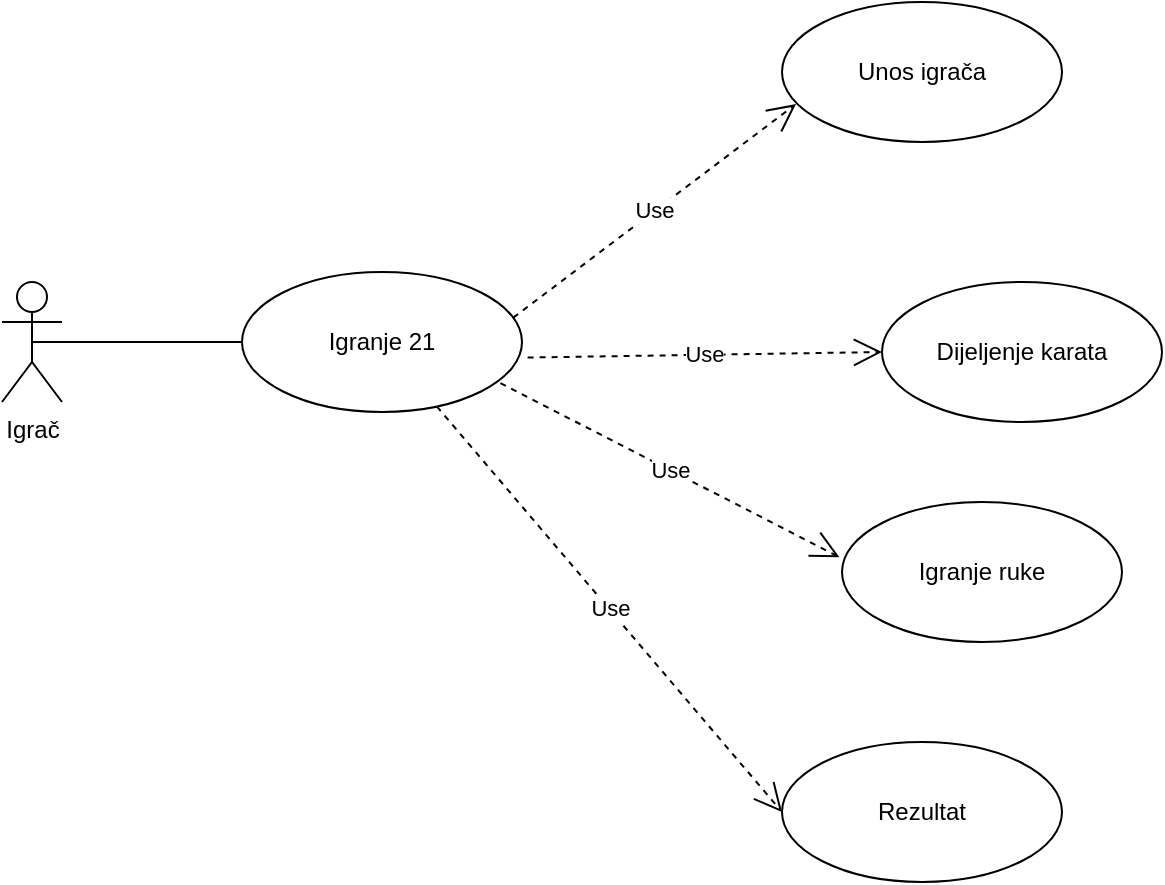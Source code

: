 <mxfile version="14.2.9" type="github" pages="14">
  <diagram id="gBrkXUR-gjfU9QfjnMFt" name="Dijagram korištenja 21">
    <mxGraphModel dx="1422" dy="794" grid="1" gridSize="10" guides="1" tooltips="1" connect="1" arrows="1" fold="1" page="1" pageScale="1" pageWidth="850" pageHeight="1100" math="0" shadow="0">
      <root>
        <mxCell id="0" />
        <mxCell id="1" parent="0" />
        <mxCell id="gREDDe1fToYT0QMhYSi--2" value="Igranje 21" style="ellipse;whiteSpace=wrap;html=1;" parent="1" vertex="1">
          <mxGeometry x="200" y="245" width="140" height="70" as="geometry" />
        </mxCell>
        <mxCell id="gREDDe1fToYT0QMhYSi--3" value="Igrač" style="shape=umlActor;verticalLabelPosition=bottom;verticalAlign=top;html=1;" parent="1" vertex="1">
          <mxGeometry x="80" y="250" width="30" height="60" as="geometry" />
        </mxCell>
        <mxCell id="gREDDe1fToYT0QMhYSi--4" value="Unos igrača" style="ellipse;whiteSpace=wrap;html=1;" parent="1" vertex="1">
          <mxGeometry x="470" y="110" width="140" height="70" as="geometry" />
        </mxCell>
        <mxCell id="gREDDe1fToYT0QMhYSi--11" value="Dijeljenje karata" style="ellipse;whiteSpace=wrap;html=1;" parent="1" vertex="1">
          <mxGeometry x="520" y="250" width="140" height="70" as="geometry" />
        </mxCell>
        <mxCell id="gREDDe1fToYT0QMhYSi--25" value="Igranje ruke" style="ellipse;whiteSpace=wrap;html=1;" parent="1" vertex="1">
          <mxGeometry x="500" y="360" width="140" height="70" as="geometry" />
        </mxCell>
        <mxCell id="gREDDe1fToYT0QMhYSi--26" value="Rezultat" style="ellipse;whiteSpace=wrap;html=1;" parent="1" vertex="1">
          <mxGeometry x="470" y="480" width="140" height="70" as="geometry" />
        </mxCell>
        <mxCell id="gREDDe1fToYT0QMhYSi--31" value="Use" style="endArrow=open;endSize=12;dashed=1;html=1;exitX=0.969;exitY=0.326;exitDx=0;exitDy=0;exitPerimeter=0;entryX=0.05;entryY=0.729;entryDx=0;entryDy=0;entryPerimeter=0;" parent="1" source="gREDDe1fToYT0QMhYSi--2" target="gREDDe1fToYT0QMhYSi--4" edge="1">
          <mxGeometry width="160" relative="1" as="geometry">
            <mxPoint x="350" y="280" as="sourcePoint" />
            <mxPoint x="510" y="171" as="targetPoint" />
          </mxGeometry>
        </mxCell>
        <mxCell id="gREDDe1fToYT0QMhYSi--33" value="Use" style="endArrow=open;endSize=12;dashed=1;html=1;exitX=1.02;exitY=0.611;exitDx=0;exitDy=0;exitPerimeter=0;entryX=0;entryY=0.5;entryDx=0;entryDy=0;" parent="1" source="gREDDe1fToYT0QMhYSi--2" target="gREDDe1fToYT0QMhYSi--11" edge="1">
          <mxGeometry width="160" relative="1" as="geometry">
            <mxPoint x="365" y="299" as="sourcePoint" />
            <mxPoint x="525" y="190" as="targetPoint" />
          </mxGeometry>
        </mxCell>
        <mxCell id="gREDDe1fToYT0QMhYSi--34" value="Use" style="endArrow=open;endSize=12;dashed=1;html=1;entryX=-0.009;entryY=0.394;entryDx=0;entryDy=0;entryPerimeter=0;exitX=0.923;exitY=0.794;exitDx=0;exitDy=0;exitPerimeter=0;" parent="1" source="gREDDe1fToYT0QMhYSi--2" target="gREDDe1fToYT0QMhYSi--25" edge="1">
          <mxGeometry width="160" relative="1" as="geometry">
            <mxPoint x="375" y="309" as="sourcePoint" />
            <mxPoint x="535" y="200" as="targetPoint" />
          </mxGeometry>
        </mxCell>
        <mxCell id="gREDDe1fToYT0QMhYSi--35" value="Use" style="endArrow=open;endSize=12;dashed=1;html=1;entryX=0;entryY=0.5;entryDx=0;entryDy=0;" parent="1" source="gREDDe1fToYT0QMhYSi--2" target="gREDDe1fToYT0QMhYSi--26" edge="1">
          <mxGeometry width="160" relative="1" as="geometry">
            <mxPoint x="385" y="319" as="sourcePoint" />
            <mxPoint x="545" y="210" as="targetPoint" />
          </mxGeometry>
        </mxCell>
        <mxCell id="gREDDe1fToYT0QMhYSi--37" value="" style="endArrow=none;html=1;exitX=0.5;exitY=0.5;exitDx=0;exitDy=0;exitPerimeter=0;entryX=0;entryY=0.5;entryDx=0;entryDy=0;" parent="1" source="gREDDe1fToYT0QMhYSi--3" target="gREDDe1fToYT0QMhYSi--2" edge="1">
          <mxGeometry width="50" height="50" relative="1" as="geometry">
            <mxPoint x="130" y="295" as="sourcePoint" />
            <mxPoint x="180" y="245" as="targetPoint" />
          </mxGeometry>
        </mxCell>
      </root>
    </mxGraphModel>
  </diagram>
  <diagram id="QjQTOwq7k-0RjWiP10hK" name="Igranje 21">
    <mxGraphModel dx="1422" dy="794" grid="1" gridSize="10" guides="1" tooltips="1" connect="1" arrows="1" fold="1" page="1" pageScale="1" pageWidth="850" pageHeight="1100" math="0" shadow="0">
      <root>
        <mxCell id="UFlYDr-B3g-Tg2c9N5D9-0" />
        <mxCell id="UFlYDr-B3g-Tg2c9N5D9-1" parent="UFlYDr-B3g-Tg2c9N5D9-0" />
        <mxCell id="6KdQgiFauS3QLV1W3j_5-5" value="" style="ellipse;html=1;shape=startState;fillColor=#000000;strokeColor=#ff0000;" parent="UFlYDr-B3g-Tg2c9N5D9-1" vertex="1">
          <mxGeometry x="410" width="30" height="30" as="geometry" />
        </mxCell>
        <mxCell id="6KdQgiFauS3QLV1W3j_5-6" value="" style="edgeStyle=orthogonalEdgeStyle;html=1;verticalAlign=bottom;endArrow=open;endSize=8;strokeColor=#ff0000;entryX=0.5;entryY=0;entryDx=0;entryDy=0;" parent="UFlYDr-B3g-Tg2c9N5D9-1" source="6KdQgiFauS3QLV1W3j_5-5" edge="1">
          <mxGeometry relative="1" as="geometry">
            <mxPoint x="425" y="100" as="targetPoint" />
          </mxGeometry>
        </mxCell>
        <mxCell id="6KdQgiFauS3QLV1W3j_5-7" value="Ulog" style="rounded=1;whiteSpace=wrap;html=1;arcSize=40;fontColor=#000000;fillColor=#ffffc0;strokeColor=#ff0000;" parent="UFlYDr-B3g-Tg2c9N5D9-1" vertex="1">
          <mxGeometry x="365" y="210" width="120" height="40" as="geometry" />
        </mxCell>
        <mxCell id="6KdQgiFauS3QLV1W3j_5-8" value="" style="edgeStyle=orthogonalEdgeStyle;html=1;verticalAlign=bottom;endArrow=open;endSize=8;strokeColor=#ff0000;" parent="UFlYDr-B3g-Tg2c9N5D9-1" source="6KdQgiFauS3QLV1W3j_5-7" edge="1">
          <mxGeometry relative="1" as="geometry">
            <mxPoint x="425" y="310" as="targetPoint" />
          </mxGeometry>
        </mxCell>
        <mxCell id="6KdQgiFauS3QLV1W3j_5-9" value="Dijeljenje karata" style="rounded=1;whiteSpace=wrap;html=1;arcSize=40;fontColor=#000000;fillColor=#ffffc0;strokeColor=#ff0000;" parent="UFlYDr-B3g-Tg2c9N5D9-1" vertex="1">
          <mxGeometry x="365" y="310" width="120" height="40" as="geometry" />
        </mxCell>
        <mxCell id="6KdQgiFauS3QLV1W3j_5-10" value="" style="edgeStyle=orthogonalEdgeStyle;html=1;verticalAlign=bottom;endArrow=open;endSize=8;strokeColor=#ff0000;" parent="UFlYDr-B3g-Tg2c9N5D9-1" source="6KdQgiFauS3QLV1W3j_5-9" edge="1">
          <mxGeometry relative="1" as="geometry">
            <mxPoint x="425" y="410" as="targetPoint" />
          </mxGeometry>
        </mxCell>
        <mxCell id="6KdQgiFauS3QLV1W3j_5-11" value="Igranje ruke" style="rounded=1;whiteSpace=wrap;html=1;arcSize=40;fontColor=#000000;fillColor=#ffffc0;strokeColor=#ff0000;" parent="UFlYDr-B3g-Tg2c9N5D9-1" vertex="1">
          <mxGeometry x="365" y="410" width="120" height="40" as="geometry" />
        </mxCell>
        <mxCell id="6KdQgiFauS3QLV1W3j_5-12" value="" style="edgeStyle=orthogonalEdgeStyle;html=1;verticalAlign=bottom;endArrow=open;endSize=8;strokeColor=#ff0000;entryX=0.5;entryY=0;entryDx=0;entryDy=0;exitX=0.5;exitY=1;exitDx=0;exitDy=0;" parent="UFlYDr-B3g-Tg2c9N5D9-1" source="6KdQgiFauS3QLV1W3j_5-11" target="6KdQgiFauS3QLV1W3j_5-13" edge="1">
          <mxGeometry relative="1" as="geometry">
            <mxPoint x="425" y="510" as="targetPoint" />
            <Array as="points">
              <mxPoint x="420" y="450" />
            </Array>
          </mxGeometry>
        </mxCell>
        <mxCell id="6KdQgiFauS3QLV1W3j_5-22" style="edgeStyle=orthogonalEdgeStyle;rounded=1;orthogonalLoop=1;jettySize=auto;html=1;exitX=1;exitY=0;exitDx=0;exitDy=0;strokeColor=#FF0505;entryX=1;entryY=0.5;entryDx=0;entryDy=0;" parent="UFlYDr-B3g-Tg2c9N5D9-1" source="6KdQgiFauS3QLV1W3j_5-13" target="6KdQgiFauS3QLV1W3j_5-7" edge="1">
          <mxGeometry relative="1" as="geometry">
            <mxPoint x="500" y="240" as="targetPoint" />
            <Array as="points">
              <mxPoint x="440" y="470" />
              <mxPoint x="580" y="470" />
              <mxPoint x="580" y="230" />
            </Array>
          </mxGeometry>
        </mxCell>
        <mxCell id="6KdQgiFauS3QLV1W3j_5-13" value="" style="rhombus;whiteSpace=wrap;html=1;fillColor=#ffffc0;strokeColor=#ff0000;" parent="UFlYDr-B3g-Tg2c9N5D9-1" vertex="1">
          <mxGeometry x="380" y="510" width="80" height="40" as="geometry" />
        </mxCell>
        <mxCell id="6KdQgiFauS3QLV1W3j_5-14" value="Igrač odlučuje prestati igrati" style="edgeStyle=orthogonalEdgeStyle;html=1;align=left;verticalAlign=bottom;endArrow=open;endSize=8;strokeColor=#ff0000;entryX=1;entryY=0.5;entryDx=0;entryDy=0;" parent="UFlYDr-B3g-Tg2c9N5D9-1" source="6KdQgiFauS3QLV1W3j_5-13" target="6KdQgiFauS3QLV1W3j_5-16" edge="1">
          <mxGeometry x="-0.862" y="10" relative="1" as="geometry">
            <mxPoint x="500" y="640" as="targetPoint" />
            <Array as="points">
              <mxPoint x="560" y="530" />
              <mxPoint x="560" y="640" />
            </Array>
            <mxPoint as="offset" />
          </mxGeometry>
        </mxCell>
        <mxCell id="6KdQgiFauS3QLV1W3j_5-15" value="Ostaje bez čipova" style="edgeStyle=orthogonalEdgeStyle;html=1;align=left;verticalAlign=top;endArrow=open;endSize=8;strokeColor=#ff0000;exitX=0;exitY=0.5;exitDx=0;exitDy=0;entryX=0;entryY=0.5;entryDx=0;entryDy=0;" parent="UFlYDr-B3g-Tg2c9N5D9-1" source="6KdQgiFauS3QLV1W3j_5-13" target="6KdQgiFauS3QLV1W3j_5-16" edge="1">
          <mxGeometry x="-0.31" y="-30" relative="1" as="geometry">
            <mxPoint x="310" y="610" as="targetPoint" />
            <Array as="points">
              <mxPoint x="280" y="530" />
              <mxPoint x="280" y="640" />
            </Array>
            <mxPoint x="30" y="-30" as="offset" />
          </mxGeometry>
        </mxCell>
        <mxCell id="6KdQgiFauS3QLV1W3j_5-16" value="Rezultat" style="rounded=1;whiteSpace=wrap;html=1;arcSize=40;fontColor=#000000;fillColor=#ffffc0;strokeColor=#ff0000;" parent="UFlYDr-B3g-Tg2c9N5D9-1" vertex="1">
          <mxGeometry x="360" y="620" width="120" height="40" as="geometry" />
        </mxCell>
        <mxCell id="6KdQgiFauS3QLV1W3j_5-17" value="" style="edgeStyle=orthogonalEdgeStyle;html=1;verticalAlign=bottom;endArrow=open;endSize=8;strokeColor=#ff0000;" parent="UFlYDr-B3g-Tg2c9N5D9-1" source="6KdQgiFauS3QLV1W3j_5-16" edge="1">
          <mxGeometry relative="1" as="geometry">
            <mxPoint x="420" y="720" as="targetPoint" />
          </mxGeometry>
        </mxCell>
        <mxCell id="6KdQgiFauS3QLV1W3j_5-18" value="" style="ellipse;html=1;shape=endState;fillColor=#000000;strokeColor=#ff0000;" parent="UFlYDr-B3g-Tg2c9N5D9-1" vertex="1">
          <mxGeometry x="405" y="720" width="30" height="30" as="geometry" />
        </mxCell>
        <mxCell id="xxCZrHONSuWnypao0B9V-0" value="Unos igrača" style="rounded=1;whiteSpace=wrap;html=1;arcSize=40;fillColor=#dae8fc;strokeColor=#6c8ebf;" parent="UFlYDr-B3g-Tg2c9N5D9-1" vertex="1">
          <mxGeometry x="365" y="100" width="120" height="40" as="geometry" />
        </mxCell>
        <mxCell id="xxCZrHONSuWnypao0B9V-1" value="" style="edgeStyle=orthogonalEdgeStyle;html=1;verticalAlign=bottom;endArrow=open;endSize=8;strokeColor=#ff0000;entryX=0.5;entryY=0;entryDx=0;entryDy=0;" parent="UFlYDr-B3g-Tg2c9N5D9-1" source="xxCZrHONSuWnypao0B9V-0" target="6KdQgiFauS3QLV1W3j_5-7" edge="1">
          <mxGeometry relative="1" as="geometry">
            <mxPoint x="280" y="200" as="targetPoint" />
          </mxGeometry>
        </mxCell>
      </root>
    </mxGraphModel>
  </diagram>
  <diagram id="kx71zB4Wol-LrBlIHvHo" name="Dijagram podaktivnosti unosa igrača">
    <mxGraphModel dx="1422" dy="794" grid="1" gridSize="10" guides="1" tooltips="1" connect="1" arrows="1" fold="1" page="1" pageScale="1" pageWidth="850" pageHeight="1100" math="0" shadow="0">
      <root>
        <mxCell id="SCyd8W-LXw6WJe8JgeKQ-0" />
        <mxCell id="SCyd8W-LXw6WJe8JgeKQ-1" parent="SCyd8W-LXw6WJe8JgeKQ-0" />
        <mxCell id="0b-kg0clo9d9cAGwZAy1-0" value="" style="ellipse;html=1;shape=startState;fillColor=#000000;strokeColor=#ff0000;" parent="SCyd8W-LXw6WJe8JgeKQ-1" vertex="1">
          <mxGeometry x="405" width="30" height="30" as="geometry" />
        </mxCell>
        <mxCell id="0b-kg0clo9d9cAGwZAy1-1" value="" style="edgeStyle=orthogonalEdgeStyle;html=1;verticalAlign=bottom;endArrow=open;endSize=8;strokeColor=#ff0000;entryX=0.5;entryY=0;entryDx=0;entryDy=0;" parent="SCyd8W-LXw6WJe8JgeKQ-1" source="0b-kg0clo9d9cAGwZAy1-0" target="0b-kg0clo9d9cAGwZAy1-2" edge="1">
          <mxGeometry relative="1" as="geometry">
            <mxPoint x="425" y="90" as="targetPoint" />
          </mxGeometry>
        </mxCell>
        <mxCell id="0b-kg0clo9d9cAGwZAy1-2" value="Igra pokaže unos imena" style="rounded=1;whiteSpace=wrap;html=1;arcSize=40;fillColor=#dae8fc;strokeColor=#6c8ebf;" parent="SCyd8W-LXw6WJe8JgeKQ-1" vertex="1">
          <mxGeometry x="360" y="90" width="120" height="40" as="geometry" />
        </mxCell>
        <mxCell id="0b-kg0clo9d9cAGwZAy1-3" value="" style="edgeStyle=orthogonalEdgeStyle;html=1;verticalAlign=bottom;endArrow=open;endSize=8;strokeColor=#ff0000;entryX=0.5;entryY=0;entryDx=0;entryDy=0;" parent="SCyd8W-LXw6WJe8JgeKQ-1" source="0b-kg0clo9d9cAGwZAy1-2" target="0b-kg0clo9d9cAGwZAy1-4" edge="1">
          <mxGeometry relative="1" as="geometry">
            <mxPoint x="425" y="190" as="targetPoint" />
          </mxGeometry>
        </mxCell>
        <mxCell id="0b-kg0clo9d9cAGwZAy1-4" value="Igrač unese ime" style="rounded=1;whiteSpace=wrap;html=1;arcSize=40;fillColor=#dae8fc;strokeColor=#6c8ebf;" parent="SCyd8W-LXw6WJe8JgeKQ-1" vertex="1">
          <mxGeometry x="360" y="190" width="120" height="40" as="geometry" />
        </mxCell>
        <mxCell id="0b-kg0clo9d9cAGwZAy1-5" value="" style="edgeStyle=orthogonalEdgeStyle;html=1;verticalAlign=bottom;endArrow=open;endSize=8;strokeColor=#ff0000;exitX=0.5;exitY=1;exitDx=0;exitDy=0;entryX=0.5;entryY=0;entryDx=0;entryDy=0;" parent="SCyd8W-LXw6WJe8JgeKQ-1" source="0b-kg0clo9d9cAGwZAy1-4" target="0b-kg0clo9d9cAGwZAy1-6" edge="1">
          <mxGeometry relative="1" as="geometry">
            <mxPoint x="425" y="290" as="targetPoint" />
          </mxGeometry>
        </mxCell>
        <mxCell id="0b-kg0clo9d9cAGwZAy1-6" value="Igra provjerava valjanost imena" style="rounded=1;whiteSpace=wrap;html=1;arcSize=40;fillColor=#dae8fc;strokeColor=#6c8ebf;" parent="SCyd8W-LXw6WJe8JgeKQ-1" vertex="1">
          <mxGeometry x="360" y="290" width="120" height="40" as="geometry" />
        </mxCell>
        <mxCell id="0b-kg0clo9d9cAGwZAy1-7" value="" style="edgeStyle=orthogonalEdgeStyle;html=1;verticalAlign=bottom;endArrow=open;endSize=8;strokeColor=#ff0000;entryX=0.5;entryY=0;entryDx=0;entryDy=0;" parent="SCyd8W-LXw6WJe8JgeKQ-1" source="0b-kg0clo9d9cAGwZAy1-6" target="0b-kg0clo9d9cAGwZAy1-8" edge="1">
          <mxGeometry relative="1" as="geometry">
            <mxPoint x="425" y="390" as="targetPoint" />
          </mxGeometry>
        </mxCell>
        <mxCell id="0b-kg0clo9d9cAGwZAy1-18" value="Nevaljano ime" style="edgeStyle=orthogonalEdgeStyle;rounded=1;orthogonalLoop=1;jettySize=auto;html=1;exitX=1;exitY=0.5;exitDx=0;exitDy=0;entryX=1;entryY=0.5;entryDx=0;entryDy=0;strokeColor=#FF0505;" parent="SCyd8W-LXw6WJe8JgeKQ-1" source="0b-kg0clo9d9cAGwZAy1-8" target="0b-kg0clo9d9cAGwZAy1-2" edge="1">
          <mxGeometry x="0.607" y="-10" relative="1" as="geometry">
            <Array as="points">
              <mxPoint x="600" y="410" />
              <mxPoint x="600" y="110" />
            </Array>
            <mxPoint as="offset" />
          </mxGeometry>
        </mxCell>
        <mxCell id="0b-kg0clo9d9cAGwZAy1-19" value="Valjano ime" style="edgeStyle=orthogonalEdgeStyle;rounded=1;orthogonalLoop=1;jettySize=auto;html=1;exitX=0.5;exitY=1;exitDx=0;exitDy=0;entryX=0.5;entryY=0;entryDx=0;entryDy=0;strokeColor=#FF0505;" parent="SCyd8W-LXw6WJe8JgeKQ-1" source="0b-kg0clo9d9cAGwZAy1-8" target="0b-kg0clo9d9cAGwZAy1-11" edge="1">
          <mxGeometry x="-0.429" y="30" relative="1" as="geometry">
            <mxPoint as="offset" />
          </mxGeometry>
        </mxCell>
        <mxCell id="0b-kg0clo9d9cAGwZAy1-8" value="" style="rhombus;whiteSpace=wrap;html=1;fillColor=#dae8fc;strokeColor=#6c8ebf;" parent="SCyd8W-LXw6WJe8JgeKQ-1" vertex="1">
          <mxGeometry x="380" y="390" width="80" height="40" as="geometry" />
        </mxCell>
        <mxCell id="0b-kg0clo9d9cAGwZAy1-11" value="Igra postavlja igrača za prvog igrača" style="rounded=1;whiteSpace=wrap;html=1;arcSize=40;fontColor=#000000;fillColor=#ffffc0;strokeColor=#ff0000;" parent="SCyd8W-LXw6WJe8JgeKQ-1" vertex="1">
          <mxGeometry x="360" y="500" width="120" height="40" as="geometry" />
        </mxCell>
        <mxCell id="0b-kg0clo9d9cAGwZAy1-12" value="" style="edgeStyle=orthogonalEdgeStyle;html=1;verticalAlign=bottom;endArrow=open;endSize=8;strokeColor=#ff0000;entryX=0.5;entryY=0;entryDx=0;entryDy=0;" parent="SCyd8W-LXw6WJe8JgeKQ-1" source="0b-kg0clo9d9cAGwZAy1-11" target="0b-kg0clo9d9cAGwZAy1-13" edge="1">
          <mxGeometry relative="1" as="geometry">
            <mxPoint x="425" y="600" as="targetPoint" />
            <Array as="points" />
          </mxGeometry>
        </mxCell>
        <mxCell id="0b-kg0clo9d9cAGwZAy1-13" value="Igra postavlja računalo za drugog igrača" style="rounded=1;whiteSpace=wrap;html=1;arcSize=40;fontColor=#000000;fillColor=#ffffc0;strokeColor=#ff0000;" parent="SCyd8W-LXw6WJe8JgeKQ-1" vertex="1">
          <mxGeometry x="320" y="600" width="200" height="40" as="geometry" />
        </mxCell>
        <mxCell id="0b-kg0clo9d9cAGwZAy1-14" value="" style="edgeStyle=orthogonalEdgeStyle;html=1;verticalAlign=bottom;endArrow=open;endSize=8;strokeColor=#ff0000;entryX=0.5;entryY=0;entryDx=0;entryDy=0;" parent="SCyd8W-LXw6WJe8JgeKQ-1" source="0b-kg0clo9d9cAGwZAy1-13" target="0b-kg0clo9d9cAGwZAy1-15" edge="1">
          <mxGeometry relative="1" as="geometry">
            <mxPoint x="425" y="700" as="targetPoint" />
          </mxGeometry>
        </mxCell>
        <mxCell id="0b-kg0clo9d9cAGwZAy1-15" value="" style="ellipse;html=1;shape=endState;fillColor=#000000;strokeColor=#ff0000;" parent="SCyd8W-LXw6WJe8JgeKQ-1" vertex="1">
          <mxGeometry x="405" y="700" width="30" height="30" as="geometry" />
        </mxCell>
      </root>
    </mxGraphModel>
  </diagram>
  <diagram id="jJaSz2A1YhvTiS2fluQO" name="Dijagram podaktivnost dijeljenja karata">
    <mxGraphModel grid="1" gridSize="10" guides="1" tooltips="1" connect="1" arrows="1" page="1" fold="1" pageScale="1" pageWidth="850" pageHeight="1100" math="0" shadow="0">
      <root>
        <mxCell id="gmjp0lytDs2HwNS64izx-0" />
        <mxCell id="gmjp0lytDs2HwNS64izx-1" parent="gmjp0lytDs2HwNS64izx-0" />
        <mxCell id="_poeveNt0TA6JiXaJZWK-0" value="" style="ellipse;html=1;shape=startState;fillColor=#000000;strokeColor=#ff0000;" parent="gmjp0lytDs2HwNS64izx-1" vertex="1">
          <mxGeometry x="385" width="30" height="30" as="geometry" />
        </mxCell>
        <mxCell id="_poeveNt0TA6JiXaJZWK-1" value="" style="edgeStyle=orthogonalEdgeStyle;html=1;verticalAlign=bottom;endArrow=open;endSize=8;strokeColor=#ff0000;entryX=0.5;entryY=0;entryDx=0;entryDy=0;" parent="gmjp0lytDs2HwNS64izx-1" source="_poeveNt0TA6JiXaJZWK-0" target="_poeveNt0TA6JiXaJZWK-2" edge="1">
          <mxGeometry relative="1" as="geometry">
            <mxPoint x="425" y="90" as="targetPoint" />
          </mxGeometry>
        </mxCell>
        <mxCell id="_poeveNt0TA6JiXaJZWK-2" value="Igra zahtjeva ulog" style="rounded=1;whiteSpace=wrap;html=1;arcSize=40;fillColor=#dae8fc;strokeColor=#6c8ebf;" parent="gmjp0lytDs2HwNS64izx-1" vertex="1">
          <mxGeometry x="340" y="90" width="120" height="40" as="geometry" />
        </mxCell>
        <mxCell id="_poeveNt0TA6JiXaJZWK-3" value="" style="edgeStyle=orthogonalEdgeStyle;html=1;verticalAlign=bottom;endArrow=open;endSize=8;strokeColor=#ff0000;entryX=0.5;entryY=0;entryDx=0;entryDy=0;" parent="gmjp0lytDs2HwNS64izx-1" source="_poeveNt0TA6JiXaJZWK-2" target="_poeveNt0TA6JiXaJZWK-4" edge="1">
          <mxGeometry relative="1" as="geometry">
            <mxPoint x="425" y="190" as="targetPoint" />
          </mxGeometry>
        </mxCell>
        <mxCell id="_poeveNt0TA6JiXaJZWK-4" value="Unos uloga" style="rounded=1;whiteSpace=wrap;html=1;arcSize=40;fillColor=#dae8fc;strokeColor=#6c8ebf;" parent="gmjp0lytDs2HwNS64izx-1" vertex="1">
          <mxGeometry x="340" y="190" width="120" height="40" as="geometry" />
        </mxCell>
        <mxCell id="_poeveNt0TA6JiXaJZWK-5" value="" style="edgeStyle=orthogonalEdgeStyle;html=1;verticalAlign=bottom;endArrow=open;endSize=8;strokeColor=#ff0000;entryX=0.5;entryY=0;entryDx=0;entryDy=0;" parent="gmjp0lytDs2HwNS64izx-1" source="_poeveNt0TA6JiXaJZWK-4" target="_poeveNt0TA6JiXaJZWK-6" edge="1">
          <mxGeometry relative="1" as="geometry">
            <mxPoint x="425" y="290" as="targetPoint" />
          </mxGeometry>
        </mxCell>
        <mxCell id="_poeveNt0TA6JiXaJZWK-6" value="Igra provjerava ulog" style="rounded=1;whiteSpace=wrap;html=1;arcSize=40;fillColor=#dae8fc;strokeColor=#6c8ebf;" parent="gmjp0lytDs2HwNS64izx-1" vertex="1">
          <mxGeometry x="340" y="290" width="120" height="40" as="geometry" />
        </mxCell>
        <mxCell id="_poeveNt0TA6JiXaJZWK-7" value="" style="edgeStyle=orthogonalEdgeStyle;html=1;verticalAlign=bottom;endArrow=open;endSize=8;strokeColor=#ff0000;entryX=0.5;entryY=0;entryDx=0;entryDy=0;" parent="gmjp0lytDs2HwNS64izx-1" source="_poeveNt0TA6JiXaJZWK-6" target="_poeveNt0TA6JiXaJZWK-11" edge="1">
          <mxGeometry relative="1" as="geometry">
            <mxPoint x="415" y="390" as="targetPoint" />
          </mxGeometry>
        </mxCell>
        <mxCell id="_poeveNt0TA6JiXaJZWK-11" value="" style="rhombus;whiteSpace=wrap;html=1;fillColor=#dae8fc;strokeColor=#6c8ebf;" parent="gmjp0lytDs2HwNS64izx-1" vertex="1">
          <mxGeometry x="360" y="390" width="80" height="40" as="geometry" />
        </mxCell>
        <mxCell id="_poeveNt0TA6JiXaJZWK-12" value="Igrač nema dovoljno žetona" style="edgeStyle=orthogonalEdgeStyle;html=1;align=left;verticalAlign=bottom;endArrow=open;endSize=8;strokeColor=#ff0000;entryX=1;entryY=0.5;entryDx=0;entryDy=0;" parent="gmjp0lytDs2HwNS64izx-1" source="_poeveNt0TA6JiXaJZWK-11" target="_poeveNt0TA6JiXaJZWK-2" edge="1">
          <mxGeometry x="-0.038" y="-10" relative="1" as="geometry">
            <mxPoint x="540" y="110" as="targetPoint" />
            <Array as="points">
              <mxPoint x="560" y="410" />
              <mxPoint x="560" y="110" />
            </Array>
            <mxPoint as="offset" />
          </mxGeometry>
        </mxCell>
        <mxCell id="_poeveNt0TA6JiXaJZWK-13" value="Igrač ima dovoljno žetona" style="edgeStyle=orthogonalEdgeStyle;html=1;align=left;verticalAlign=top;endArrow=open;endSize=8;strokeColor=#ff0000;" parent="gmjp0lytDs2HwNS64izx-1" source="_poeveNt0TA6JiXaJZWK-11" edge="1">
          <mxGeometry x="-1" relative="1" as="geometry">
            <mxPoint x="400" y="490" as="targetPoint" />
          </mxGeometry>
        </mxCell>
        <mxCell id="_poeveNt0TA6JiXaJZWK-14" value="Igrač dobije karte" style="rounded=1;whiteSpace=wrap;html=1;arcSize=40;fontColor=#000000;fillColor=#ffffc0;strokeColor=#ff0000;" parent="gmjp0lytDs2HwNS64izx-1" vertex="1">
          <mxGeometry x="340" y="490" width="120" height="40" as="geometry" />
        </mxCell>
        <mxCell id="_poeveNt0TA6JiXaJZWK-15" value="" style="edgeStyle=orthogonalEdgeStyle;html=1;verticalAlign=bottom;endArrow=open;endSize=8;strokeColor=#ff0000;" parent="gmjp0lytDs2HwNS64izx-1" source="_poeveNt0TA6JiXaJZWK-14" edge="1">
          <mxGeometry relative="1" as="geometry">
            <mxPoint x="400" y="590" as="targetPoint" />
          </mxGeometry>
        </mxCell>
        <mxCell id="_poeveNt0TA6JiXaJZWK-20" value="Računalo dobije karte" style="rounded=1;whiteSpace=wrap;html=1;arcSize=40;fontColor=#000000;fillColor=#ffffc0;strokeColor=#ff0000;" parent="gmjp0lytDs2HwNS64izx-1" vertex="1">
          <mxGeometry x="340" y="590" width="120" height="40" as="geometry" />
        </mxCell>
        <mxCell id="_poeveNt0TA6JiXaJZWK-21" value="" style="edgeStyle=orthogonalEdgeStyle;html=1;verticalAlign=bottom;endArrow=open;endSize=8;strokeColor=#ff0000;" parent="gmjp0lytDs2HwNS64izx-1" source="_poeveNt0TA6JiXaJZWK-20" edge="1">
          <mxGeometry relative="1" as="geometry">
            <mxPoint x="400" y="690" as="targetPoint" />
          </mxGeometry>
        </mxCell>
        <mxCell id="_poeveNt0TA6JiXaJZWK-22" value="" style="ellipse;html=1;shape=endState;fillColor=#000000;strokeColor=#ff0000;" parent="gmjp0lytDs2HwNS64izx-1" vertex="1">
          <mxGeometry x="385" y="690" width="30" height="30" as="geometry" />
        </mxCell>
      </root>
    </mxGraphModel>
  </diagram>
  <diagram id="wvaVMmBKBg1jfdbOvKmT" name="Dijagram podaktivnosti igranja ruke">
    <mxGraphModel dx="1422" dy="794" grid="1" gridSize="10" guides="1" tooltips="1" connect="1" arrows="1" fold="1" page="1" pageScale="1" pageWidth="850" pageHeight="1100" math="0" shadow="0">
      <root>
        <mxCell id="g5lteKaAT_-2tOi3wa7b-0" />
        <mxCell id="g5lteKaAT_-2tOi3wa7b-1" parent="g5lteKaAT_-2tOi3wa7b-0" />
        <mxCell id="XznWKL5tshg3FyXFmiEv-0" value="" style="ellipse;html=1;shape=startState;fillColor=#000000;strokeColor=#ff0000;" parent="g5lteKaAT_-2tOi3wa7b-1" vertex="1">
          <mxGeometry x="395" y="70" width="30" height="30" as="geometry" />
        </mxCell>
        <mxCell id="XznWKL5tshg3FyXFmiEv-1" value="" style="edgeStyle=orthogonalEdgeStyle;html=1;verticalAlign=bottom;endArrow=open;endSize=8;strokeColor=#ff0000;" parent="g5lteKaAT_-2tOi3wa7b-1" source="XznWKL5tshg3FyXFmiEv-0" edge="1">
          <mxGeometry relative="1" as="geometry">
            <mxPoint x="410" y="160" as="targetPoint" />
          </mxGeometry>
        </mxCell>
        <mxCell id="XznWKL5tshg3FyXFmiEv-2" value="Igrač bira hit/stay/double" style="rounded=1;whiteSpace=wrap;html=1;arcSize=40;fontColor=#000000;fillColor=#ffffc0;strokeColor=#ff0000;" parent="g5lteKaAT_-2tOi3wa7b-1" vertex="1">
          <mxGeometry x="350" y="160" width="120" height="40" as="geometry" />
        </mxCell>
        <mxCell id="XznWKL5tshg3FyXFmiEv-3" value="" style="edgeStyle=orthogonalEdgeStyle;html=1;verticalAlign=bottom;endArrow=open;endSize=8;strokeColor=#ff0000;" parent="g5lteKaAT_-2tOi3wa7b-1" source="XznWKL5tshg3FyXFmiEv-2" edge="1">
          <mxGeometry relative="1" as="geometry">
            <mxPoint x="410" y="260" as="targetPoint" />
          </mxGeometry>
        </mxCell>
        <mxCell id="XznWKL5tshg3FyXFmiEv-10" value="stay" style="edgeStyle=orthogonalEdgeStyle;rounded=0;orthogonalLoop=1;jettySize=auto;html=1;exitX=0.15;exitY=0.425;exitDx=0;exitDy=0;exitPerimeter=0;" parent="g5lteKaAT_-2tOi3wa7b-1" source="XznWKL5tshg3FyXFmiEv-7" target="XznWKL5tshg3FyXFmiEv-28" edge="1">
          <mxGeometry x="-0.024" y="-20" relative="1" as="geometry">
            <mxPoint x="335" y="700" as="targetPoint" />
            <Array as="points">
              <mxPoint x="382" y="280" />
              <mxPoint x="250" y="280" />
              <mxPoint x="250" y="700" />
            </Array>
            <mxPoint as="offset" />
          </mxGeometry>
        </mxCell>
        <mxCell id="XznWKL5tshg3FyXFmiEv-7" value="" style="rhombus;whiteSpace=wrap;html=1;fillColor=#ffffc0;strokeColor=#ff0000;" parent="g5lteKaAT_-2tOi3wa7b-1" vertex="1">
          <mxGeometry x="370" y="260" width="80" height="40" as="geometry" />
        </mxCell>
        <mxCell id="XznWKL5tshg3FyXFmiEv-8" value="hit" style="edgeStyle=orthogonalEdgeStyle;html=1;align=left;verticalAlign=bottom;endArrow=open;endSize=8;strokeColor=#ff0000;entryX=0;entryY=0.25;entryDx=0;entryDy=0;" parent="g5lteKaAT_-2tOi3wa7b-1" source="XznWKL5tshg3FyXFmiEv-7" target="XznWKL5tshg3FyXFmiEv-38" edge="1">
          <mxGeometry x="-1" relative="1" as="geometry">
            <mxPoint x="510" y="280" as="targetPoint" />
          </mxGeometry>
        </mxCell>
        <mxCell id="XznWKL5tshg3FyXFmiEv-9" value="double" style="edgeStyle=orthogonalEdgeStyle;html=1;align=left;verticalAlign=top;endArrow=open;endSize=8;strokeColor=#ff0000;" parent="g5lteKaAT_-2tOi3wa7b-1" source="XznWKL5tshg3FyXFmiEv-7" edge="1">
          <mxGeometry x="-1" relative="1" as="geometry">
            <mxPoint x="410" y="390" as="targetPoint" />
            <Array as="points">
              <mxPoint x="410" y="380" />
            </Array>
          </mxGeometry>
        </mxCell>
        <mxCell id="XznWKL5tshg3FyXFmiEv-12" value="Igra provjerava dali je snaga ruke 9/10/11 te ima li dovoljno žetona" style="rounded=1;whiteSpace=wrap;html=1;arcSize=40;fontColor=#000000;fillColor=#ffffc0;strokeColor=#ff0000;" parent="g5lteKaAT_-2tOi3wa7b-1" vertex="1">
          <mxGeometry x="305" y="390" width="210" height="40" as="geometry" />
        </mxCell>
        <mxCell id="XznWKL5tshg3FyXFmiEv-13" value="" style="edgeStyle=orthogonalEdgeStyle;html=1;verticalAlign=bottom;endArrow=open;endSize=8;strokeColor=#ff0000;" parent="g5lteKaAT_-2tOi3wa7b-1" source="XznWKL5tshg3FyXFmiEv-12" edge="1">
          <mxGeometry relative="1" as="geometry">
            <mxPoint x="410" y="490" as="targetPoint" />
          </mxGeometry>
        </mxCell>
        <mxCell id="XznWKL5tshg3FyXFmiEv-14" value="" style="rhombus;whiteSpace=wrap;html=1;fillColor=#ffffc0;strokeColor=#ff0000;" parent="g5lteKaAT_-2tOi3wa7b-1" vertex="1">
          <mxGeometry x="370" y="490" width="80" height="40" as="geometry" />
        </mxCell>
        <mxCell id="XznWKL5tshg3FyXFmiEv-15" value="uvjet nije zadovoljen" style="edgeStyle=orthogonalEdgeStyle;html=1;align=left;verticalAlign=bottom;endArrow=open;endSize=8;strokeColor=#ff0000;entryX=1;entryY=0.5;entryDx=0;entryDy=0;" parent="g5lteKaAT_-2tOi3wa7b-1" source="XznWKL5tshg3FyXFmiEv-14" target="XznWKL5tshg3FyXFmiEv-2" edge="1">
          <mxGeometry x="-1" relative="1" as="geometry">
            <mxPoint x="550" y="510" as="targetPoint" />
            <Array as="points">
              <mxPoint x="590" y="510" />
              <mxPoint x="590" y="180" />
            </Array>
          </mxGeometry>
        </mxCell>
        <mxCell id="XznWKL5tshg3FyXFmiEv-16" value="uvjet zadovoljen" style="edgeStyle=orthogonalEdgeStyle;html=1;align=left;verticalAlign=top;endArrow=open;endSize=8;strokeColor=#ff0000;" parent="g5lteKaAT_-2tOi3wa7b-1" source="XznWKL5tshg3FyXFmiEv-14" edge="1">
          <mxGeometry x="-1" relative="1" as="geometry">
            <mxPoint x="410" y="590" as="targetPoint" />
          </mxGeometry>
        </mxCell>
        <mxCell id="XznWKL5tshg3FyXFmiEv-18" value="Igrač dobija još jednu kartu te se poduplava igračev ulog" style="rounded=1;whiteSpace=wrap;html=1;arcSize=40;fontColor=#000000;fillColor=#ffffc0;strokeColor=#ff0000;" parent="g5lteKaAT_-2tOi3wa7b-1" vertex="1">
          <mxGeometry x="327.5" y="590" width="165" height="40" as="geometry" />
        </mxCell>
        <mxCell id="XznWKL5tshg3FyXFmiEv-19" value="" style="edgeStyle=orthogonalEdgeStyle;html=1;verticalAlign=bottom;endArrow=open;endSize=8;strokeColor=#ff0000;" parent="g5lteKaAT_-2tOi3wa7b-1" source="XznWKL5tshg3FyXFmiEv-18" edge="1">
          <mxGeometry relative="1" as="geometry">
            <mxPoint x="410" y="690" as="targetPoint" />
          </mxGeometry>
        </mxCell>
        <mxCell id="XznWKL5tshg3FyXFmiEv-28" value="Usporedba igračeve ruke s rukom računala" style="rounded=1;whiteSpace=wrap;html=1;arcSize=40;fontColor=#000000;fillColor=#ffffc0;strokeColor=#ff0000;" parent="g5lteKaAT_-2tOi3wa7b-1" vertex="1">
          <mxGeometry x="345" y="690" width="130" height="40" as="geometry" />
        </mxCell>
        <mxCell id="XznWKL5tshg3FyXFmiEv-29" value="" style="edgeStyle=orthogonalEdgeStyle;html=1;verticalAlign=bottom;endArrow=open;endSize=8;strokeColor=#ff0000;" parent="g5lteKaAT_-2tOi3wa7b-1" source="XznWKL5tshg3FyXFmiEv-28" edge="1">
          <mxGeometry relative="1" as="geometry">
            <mxPoint x="410" y="790" as="targetPoint" />
          </mxGeometry>
        </mxCell>
        <mxCell id="XznWKL5tshg3FyXFmiEv-35" value="Obračun žetona" style="rounded=1;whiteSpace=wrap;html=1;arcSize=40;fontColor=#000000;fillColor=#ffffc0;strokeColor=#ff0000;" parent="g5lteKaAT_-2tOi3wa7b-1" vertex="1">
          <mxGeometry x="350" y="790" width="120" height="40" as="geometry" />
        </mxCell>
        <mxCell id="XznWKL5tshg3FyXFmiEv-36" value="" style="edgeStyle=orthogonalEdgeStyle;html=1;verticalAlign=bottom;endArrow=open;endSize=8;strokeColor=#ff0000;" parent="g5lteKaAT_-2tOi3wa7b-1" source="XznWKL5tshg3FyXFmiEv-35" edge="1">
          <mxGeometry relative="1" as="geometry">
            <mxPoint x="410" y="890" as="targetPoint" />
          </mxGeometry>
        </mxCell>
        <mxCell id="XznWKL5tshg3FyXFmiEv-37" value="" style="ellipse;html=1;shape=endState;fillColor=#000000;strokeColor=#ff0000;" parent="g5lteKaAT_-2tOi3wa7b-1" vertex="1">
          <mxGeometry x="395" y="890" width="30" height="30" as="geometry" />
        </mxCell>
        <mxCell id="XznWKL5tshg3FyXFmiEv-38" value="Igrač dobija kartu" style="rounded=1;whiteSpace=wrap;html=1;arcSize=40;fontColor=#000000;fillColor=#ffffc0;strokeColor=#ff0000;" parent="g5lteKaAT_-2tOi3wa7b-1" vertex="1">
          <mxGeometry x="610" y="210" width="120" height="40" as="geometry" />
        </mxCell>
        <mxCell id="XznWKL5tshg3FyXFmiEv-39" value="" style="edgeStyle=orthogonalEdgeStyle;html=1;verticalAlign=bottom;endArrow=open;endSize=8;strokeColor=#ff0000;entryX=0.5;entryY=0;entryDx=0;entryDy=0;" parent="g5lteKaAT_-2tOi3wa7b-1" source="XznWKL5tshg3FyXFmiEv-38" target="XznWKL5tshg3FyXFmiEv-42" edge="1">
          <mxGeometry relative="1" as="geometry">
            <mxPoint x="670" y="290" as="targetPoint" />
          </mxGeometry>
        </mxCell>
        <mxCell id="XznWKL5tshg3FyXFmiEv-42" value="" style="rhombus;whiteSpace=wrap;html=1;fillColor=#ffffc0;strokeColor=#ff0000;" parent="g5lteKaAT_-2tOi3wa7b-1" vertex="1">
          <mxGeometry x="630" y="320" width="80" height="40" as="geometry" />
        </mxCell>
        <mxCell id="XznWKL5tshg3FyXFmiEv-43" value="snaga ruke manja od 21" style="edgeStyle=orthogonalEdgeStyle;html=1;align=left;verticalAlign=bottom;endArrow=open;endSize=8;strokeColor=#ff0000;entryX=1;entryY=0.5;entryDx=0;entryDy=0;" parent="g5lteKaAT_-2tOi3wa7b-1" source="XznWKL5tshg3FyXFmiEv-42" target="XznWKL5tshg3FyXFmiEv-2" edge="1">
          <mxGeometry x="-1" relative="1" as="geometry">
            <mxPoint x="750" y="380" as="targetPoint" />
            <Array as="points">
              <mxPoint x="750" y="340" />
              <mxPoint x="750" y="160" />
              <mxPoint x="470" y="160" />
            </Array>
          </mxGeometry>
        </mxCell>
        <mxCell id="o-mkwDjiYpMySaAL0YjH-2" value="" style="endArrow=classic;html=1;exitX=0.5;exitY=1;exitDx=0;exitDy=0;entryX=1;entryY=0.5;entryDx=0;entryDy=0;" edge="1" parent="g5lteKaAT_-2tOi3wa7b-1" source="XznWKL5tshg3FyXFmiEv-42" target="XznWKL5tshg3FyXFmiEv-28">
          <mxGeometry width="50" height="50" relative="1" as="geometry">
            <mxPoint x="700" y="530" as="sourcePoint" />
            <mxPoint x="670" y="800" as="targetPoint" />
            <Array as="points">
              <mxPoint x="670" y="710" />
            </Array>
          </mxGeometry>
        </mxCell>
        <mxCell id="o-mkwDjiYpMySaAL0YjH-3" value="snaga ruke veca od 21" style="edgeLabel;html=1;align=center;verticalAlign=middle;resizable=0;points=[];" vertex="1" connectable="0" parent="o-mkwDjiYpMySaAL0YjH-2">
          <mxGeometry x="-0.637" y="1" relative="1" as="geometry">
            <mxPoint x="59" as="offset" />
          </mxGeometry>
        </mxCell>
      </root>
    </mxGraphModel>
  </diagram>
  <diagram id="kovj5Vgvz8VHMxRpF5NH" name="Dijagram opdaktivnosti rezultata">
    <mxGraphModel dx="1422" dy="794" grid="1" gridSize="10" guides="1" tooltips="1" connect="1" arrows="1" fold="1" page="1" pageScale="1" pageWidth="850" pageHeight="1100" math="0" shadow="0">
      <root>
        <mxCell id="K_IwpK76xLawtsPIEpOv-0" />
        <mxCell id="K_IwpK76xLawtsPIEpOv-1" parent="K_IwpK76xLawtsPIEpOv-0" />
        <mxCell id="dqcXJatsZG4Bt41SLbV--0" value="" style="ellipse;html=1;shape=startState;fillColor=#000000;strokeColor=#ff0000;" parent="K_IwpK76xLawtsPIEpOv-1" vertex="1">
          <mxGeometry x="425" width="30" height="30" as="geometry" />
        </mxCell>
        <mxCell id="dqcXJatsZG4Bt41SLbV--1" value="" style="edgeStyle=orthogonalEdgeStyle;html=1;verticalAlign=bottom;endArrow=open;endSize=8;strokeColor=#ff0000;" parent="K_IwpK76xLawtsPIEpOv-1" source="dqcXJatsZG4Bt41SLbV--0" edge="1">
          <mxGeometry relative="1" as="geometry">
            <mxPoint x="440" y="90" as="targetPoint" />
          </mxGeometry>
        </mxCell>
        <mxCell id="dqcXJatsZG4Bt41SLbV--2" value="Zbrajaju se igračevi čipovi te uspoređuju s početnim brojem čipova" style="rounded=1;whiteSpace=wrap;html=1;arcSize=40;fontColor=#000000;fillColor=#ffffc0;strokeColor=#ff0000;" parent="K_IwpK76xLawtsPIEpOv-1" vertex="1">
          <mxGeometry x="310" y="90" width="260" height="40" as="geometry" />
        </mxCell>
        <mxCell id="dqcXJatsZG4Bt41SLbV--3" value="" style="edgeStyle=orthogonalEdgeStyle;html=1;verticalAlign=bottom;endArrow=open;endSize=8;strokeColor=#ff0000;" parent="K_IwpK76xLawtsPIEpOv-1" source="dqcXJatsZG4Bt41SLbV--2" edge="1">
          <mxGeometry relative="1" as="geometry">
            <mxPoint x="440" y="190" as="targetPoint" />
          </mxGeometry>
        </mxCell>
        <mxCell id="dqcXJatsZG4Bt41SLbV--4" value="" style="ellipse;html=1;shape=endState;fillColor=#000000;strokeColor=#ff0000;" parent="K_IwpK76xLawtsPIEpOv-1" vertex="1">
          <mxGeometry x="425" y="190" width="30" height="30" as="geometry" />
        </mxCell>
      </root>
    </mxGraphModel>
  </diagram>
  <diagram id="718FPvRdFodixKUkLZ-T" name="Dijagram Klasa Arhitekture 21">
    <mxGraphModel dx="2272" dy="794" grid="1" gridSize="10" guides="1" tooltips="1" connect="1" arrows="1" fold="1" page="1" pageScale="1" pageWidth="850" pageHeight="1100" math="0" shadow="0">
      <root>
        <mxCell id="kBsFt_UansEVVej1kBov-0" />
        <mxCell id="kBsFt_UansEVVej1kBov-1" parent="kBsFt_UansEVVej1kBov-0" />
        <mxCell id="kBsFt_UansEVVej1kBov-18" value="Covjek" style="swimlane;fontStyle=1;align=center;verticalAlign=top;childLayout=stackLayout;horizontal=1;startSize=26;horizontalStack=0;resizeParent=1;resizeParentMax=0;resizeLast=0;collapsible=1;marginBottom=0;" parent="kBsFt_UansEVVej1kBov-1" vertex="1">
          <mxGeometry x="-120" y="570" width="160" height="86" as="geometry" />
        </mxCell>
        <mxCell id="kBsFt_UansEVVej1kBov-19" value="+ field: type" style="text;strokeColor=none;fillColor=none;align=left;verticalAlign=top;spacingLeft=4;spacingRight=4;overflow=hidden;rotatable=0;points=[[0,0.5],[1,0.5]];portConstraint=eastwest;" parent="kBsFt_UansEVVej1kBov-18" vertex="1">
          <mxGeometry y="26" width="160" height="26" as="geometry" />
        </mxCell>
        <mxCell id="kBsFt_UansEVVej1kBov-20" value="" style="line;strokeWidth=1;fillColor=none;align=left;verticalAlign=middle;spacingTop=-1;spacingLeft=3;spacingRight=3;rotatable=0;labelPosition=right;points=[];portConstraint=eastwest;" parent="kBsFt_UansEVVej1kBov-18" vertex="1">
          <mxGeometry y="52" width="160" height="8" as="geometry" />
        </mxCell>
        <mxCell id="kBsFt_UansEVVej1kBov-21" value="+ method(type): type" style="text;strokeColor=none;fillColor=none;align=left;verticalAlign=top;spacingLeft=4;spacingRight=4;overflow=hidden;rotatable=0;points=[[0,0.5],[1,0.5]];portConstraint=eastwest;" parent="kBsFt_UansEVVej1kBov-18" vertex="1">
          <mxGeometry y="60" width="160" height="26" as="geometry" />
        </mxCell>
        <mxCell id="kBsFt_UansEVVej1kBov-22" value="Igra" style="swimlane;fontStyle=1;align=center;verticalAlign=top;childLayout=stackLayout;horizontal=1;startSize=26;horizontalStack=0;resizeParent=1;resizeParentMax=0;resizeLast=0;collapsible=1;marginBottom=0;fillColor=#f8cecc;strokeColor=#b85450;" parent="kBsFt_UansEVVej1kBov-1" vertex="1">
          <mxGeometry x="-100" y="256" width="160" height="86" as="geometry" />
        </mxCell>
        <mxCell id="kBsFt_UansEVVej1kBov-24" value="" style="line;strokeWidth=1;fillColor=none;align=left;verticalAlign=middle;spacingTop=-1;spacingLeft=3;spacingRight=3;rotatable=0;labelPosition=right;points=[];portConstraint=eastwest;" parent="kBsFt_UansEVVej1kBov-22" vertex="1">
          <mxGeometry y="26" width="160" height="8" as="geometry" />
        </mxCell>
        <mxCell id="kBsFt_UansEVVej1kBov-23" value="+ field: type" style="text;strokeColor=none;fillColor=none;align=left;verticalAlign=top;spacingLeft=4;spacingRight=4;overflow=hidden;rotatable=0;points=[[0,0.5],[1,0.5]];portConstraint=eastwest;" parent="kBsFt_UansEVVej1kBov-22" vertex="1">
          <mxGeometry y="34" width="160" height="26" as="geometry" />
        </mxCell>
        <mxCell id="kBsFt_UansEVVej1kBov-25" value="+ method(type): type" style="text;strokeColor=none;fillColor=none;align=left;verticalAlign=top;spacingLeft=4;spacingRight=4;overflow=hidden;rotatable=0;points=[[0,0.5],[1,0.5]];portConstraint=eastwest;" parent="kBsFt_UansEVVej1kBov-22" vertex="1">
          <mxGeometry y="60" width="160" height="26" as="geometry" />
        </mxCell>
        <mxCell id="kBsFt_UansEVVej1kBov-30" value="Igrac" style="swimlane;fontStyle=1;align=center;verticalAlign=top;childLayout=stackLayout;horizontal=1;startSize=26;horizontalStack=0;resizeParent=1;resizeParentMax=0;resizeLast=0;collapsible=1;marginBottom=0;" parent="kBsFt_UansEVVej1kBov-1" vertex="1">
          <mxGeometry x="-390" y="260" width="160" height="86" as="geometry" />
        </mxCell>
        <mxCell id="kBsFt_UansEVVej1kBov-31" value="+ field: type" style="text;strokeColor=none;fillColor=none;align=left;verticalAlign=top;spacingLeft=4;spacingRight=4;overflow=hidden;rotatable=0;points=[[0,0.5],[1,0.5]];portConstraint=eastwest;" parent="kBsFt_UansEVVej1kBov-30" vertex="1">
          <mxGeometry y="26" width="160" height="26" as="geometry" />
        </mxCell>
        <mxCell id="kBsFt_UansEVVej1kBov-32" value="" style="line;strokeWidth=1;fillColor=none;align=left;verticalAlign=middle;spacingTop=-1;spacingLeft=3;spacingRight=3;rotatable=0;labelPosition=right;points=[];portConstraint=eastwest;" parent="kBsFt_UansEVVej1kBov-30" vertex="1">
          <mxGeometry y="52" width="160" height="8" as="geometry" />
        </mxCell>
        <mxCell id="kBsFt_UansEVVej1kBov-33" value="+ method(type): type" style="text;strokeColor=none;fillColor=none;align=left;verticalAlign=top;spacingLeft=4;spacingRight=4;overflow=hidden;rotatable=0;points=[[0,0.5],[1,0.5]];portConstraint=eastwest;" parent="kBsFt_UansEVVej1kBov-30" vertex="1">
          <mxGeometry y="60" width="160" height="26" as="geometry" />
        </mxCell>
        <mxCell id="kBsFt_UansEVVej1kBov-34" value="Karta" style="swimlane;fontStyle=1;align=center;verticalAlign=top;childLayout=stackLayout;horizontal=1;startSize=26;horizontalStack=0;resizeParent=1;resizeParentMax=0;resizeLast=0;collapsible=1;marginBottom=0;" parent="kBsFt_UansEVVej1kBov-1" vertex="1">
          <mxGeometry x="-390" y="120" width="160" height="86" as="geometry" />
        </mxCell>
        <mxCell id="kBsFt_UansEVVej1kBov-35" value="+ field: type" style="text;strokeColor=none;fillColor=none;align=left;verticalAlign=top;spacingLeft=4;spacingRight=4;overflow=hidden;rotatable=0;points=[[0,0.5],[1,0.5]];portConstraint=eastwest;" parent="kBsFt_UansEVVej1kBov-34" vertex="1">
          <mxGeometry y="26" width="160" height="26" as="geometry" />
        </mxCell>
        <mxCell id="kBsFt_UansEVVej1kBov-36" value="" style="line;strokeWidth=1;fillColor=none;align=left;verticalAlign=middle;spacingTop=-1;spacingLeft=3;spacingRight=3;rotatable=0;labelPosition=right;points=[];portConstraint=eastwest;" parent="kBsFt_UansEVVej1kBov-34" vertex="1">
          <mxGeometry y="52" width="160" height="8" as="geometry" />
        </mxCell>
        <mxCell id="kBsFt_UansEVVej1kBov-37" value="+ method(type): type" style="text;strokeColor=none;fillColor=none;align=left;verticalAlign=top;spacingLeft=4;spacingRight=4;overflow=hidden;rotatable=0;points=[[0,0.5],[1,0.5]];portConstraint=eastwest;" parent="kBsFt_UansEVVej1kBov-34" vertex="1">
          <mxGeometry y="60" width="160" height="26" as="geometry" />
        </mxCell>
        <mxCell id="kBsFt_UansEVVej1kBov-46" value="Spil" style="swimlane;fontStyle=1;align=center;verticalAlign=top;childLayout=stackLayout;horizontal=1;startSize=26;horizontalStack=0;resizeParent=1;resizeParentMax=0;resizeLast=0;collapsible=1;marginBottom=0;" parent="kBsFt_UansEVVej1kBov-1" vertex="1">
          <mxGeometry x="-100" y="116" width="160" height="86" as="geometry" />
        </mxCell>
        <mxCell id="kBsFt_UansEVVej1kBov-48" value="" style="line;strokeWidth=1;fillColor=none;align=left;verticalAlign=middle;spacingTop=-1;spacingLeft=3;spacingRight=3;rotatable=0;labelPosition=right;points=[];portConstraint=eastwest;" parent="kBsFt_UansEVVej1kBov-46" vertex="1">
          <mxGeometry y="26" width="160" height="8" as="geometry" />
        </mxCell>
        <mxCell id="kBsFt_UansEVVej1kBov-47" value="+ field: type" style="text;strokeColor=none;fillColor=none;align=left;verticalAlign=top;spacingLeft=4;spacingRight=4;overflow=hidden;rotatable=0;points=[[0,0.5],[1,0.5]];portConstraint=eastwest;" parent="kBsFt_UansEVVej1kBov-46" vertex="1">
          <mxGeometry y="34" width="160" height="26" as="geometry" />
        </mxCell>
        <mxCell id="kBsFt_UansEVVej1kBov-49" value="+ method(type): type" style="text;strokeColor=none;fillColor=none;align=left;verticalAlign=top;spacingLeft=4;spacingRight=4;overflow=hidden;rotatable=0;points=[[0,0.5],[1,0.5]];portConstraint=eastwest;" parent="kBsFt_UansEVVej1kBov-46" vertex="1">
          <mxGeometry y="60" width="160" height="26" as="geometry" />
        </mxCell>
        <mxCell id="kBsFt_UansEVVej1kBov-50" value="Racunalo" style="swimlane;fontStyle=1;align=center;verticalAlign=top;childLayout=stackLayout;horizontal=1;startSize=26;horizontalStack=0;resizeParent=1;resizeParentMax=0;resizeLast=0;collapsible=1;marginBottom=0;" parent="kBsFt_UansEVVej1kBov-1" vertex="1">
          <mxGeometry x="-430" y="560" width="160" height="86" as="geometry" />
        </mxCell>
        <mxCell id="kBsFt_UansEVVej1kBov-51" value="+ field: type" style="text;strokeColor=none;fillColor=none;align=left;verticalAlign=top;spacingLeft=4;spacingRight=4;overflow=hidden;rotatable=0;points=[[0,0.5],[1,0.5]];portConstraint=eastwest;" parent="kBsFt_UansEVVej1kBov-50" vertex="1">
          <mxGeometry y="26" width="160" height="26" as="geometry" />
        </mxCell>
        <mxCell id="kBsFt_UansEVVej1kBov-52" value="" style="line;strokeWidth=1;fillColor=none;align=left;verticalAlign=middle;spacingTop=-1;spacingLeft=3;spacingRight=3;rotatable=0;labelPosition=right;points=[];portConstraint=eastwest;" parent="kBsFt_UansEVVej1kBov-50" vertex="1">
          <mxGeometry y="52" width="160" height="8" as="geometry" />
        </mxCell>
        <mxCell id="kBsFt_UansEVVej1kBov-53" value="+ method(type): type" style="text;strokeColor=none;fillColor=none;align=left;verticalAlign=top;spacingLeft=4;spacingRight=4;overflow=hidden;rotatable=0;points=[[0,0.5],[1,0.5]];portConstraint=eastwest;" parent="kBsFt_UansEVVej1kBov-50" vertex="1">
          <mxGeometry y="60" width="160" height="26" as="geometry" />
        </mxCell>
        <mxCell id="kBsFt_UansEVVej1kBov-66" value="PrikazIgra" style="swimlane;fontStyle=1;align=center;verticalAlign=top;childLayout=stackLayout;horizontal=1;startSize=26;horizontalStack=0;resizeParent=1;resizeParentMax=0;resizeLast=0;collapsible=1;marginBottom=0;fillColor=#dae8fc;strokeColor=#6c8ebf;" parent="kBsFt_UansEVVej1kBov-1" vertex="1">
          <mxGeometry x="150" y="260" width="160" height="86" as="geometry" />
        </mxCell>
        <mxCell id="kBsFt_UansEVVej1kBov-67" value="+ field: type" style="text;strokeColor=#6c8ebf;fillColor=#dae8fc;align=left;verticalAlign=top;spacingLeft=4;spacingRight=4;overflow=hidden;rotatable=0;points=[[0,0.5],[1,0.5]];portConstraint=eastwest;" parent="kBsFt_UansEVVej1kBov-66" vertex="1">
          <mxGeometry y="26" width="160" height="26" as="geometry" />
        </mxCell>
        <mxCell id="kBsFt_UansEVVej1kBov-68" value="" style="line;strokeWidth=1;fillColor=#dae8fc;align=left;verticalAlign=middle;spacingTop=-1;spacingLeft=3;spacingRight=3;rotatable=0;labelPosition=right;points=[];portConstraint=eastwest;strokeColor=#6c8ebf;" parent="kBsFt_UansEVVej1kBov-66" vertex="1">
          <mxGeometry y="52" width="160" height="8" as="geometry" />
        </mxCell>
        <mxCell id="kBsFt_UansEVVej1kBov-69" value="+ method(type): type" style="text;strokeColor=#6c8ebf;fillColor=#dae8fc;align=left;verticalAlign=top;spacingLeft=4;spacingRight=4;overflow=hidden;rotatable=0;points=[[0,0.5],[1,0.5]];portConstraint=eastwest;" parent="kBsFt_UansEVVej1kBov-66" vertex="1">
          <mxGeometry y="60" width="160" height="26" as="geometry" />
        </mxCell>
        <mxCell id="3U8OFTFa1OcjtGqaKuw6-4" value="" style="endArrow=none;html=1;" parent="kBsFt_UansEVVej1kBov-1" source="kBsFt_UansEVVej1kBov-22" edge="1">
          <mxGeometry width="50" height="50" relative="1" as="geometry">
            <mxPoint x="-60" y="250" as="sourcePoint" />
            <mxPoint x="-16" y="200" as="targetPoint" />
          </mxGeometry>
        </mxCell>
        <mxCell id="3U8OFTFa1OcjtGqaKuw6-5" value="" style="endArrow=none;html=1;entryX=0.556;entryY=1.077;entryDx=0;entryDy=0;entryPerimeter=0;exitX=0.55;exitY=-0.023;exitDx=0;exitDy=0;exitPerimeter=0;" parent="kBsFt_UansEVVej1kBov-1" source="kBsFt_UansEVVej1kBov-30" target="kBsFt_UansEVVej1kBov-37" edge="1">
          <mxGeometry width="50" height="50" relative="1" as="geometry">
            <mxPoint x="-300" y="256" as="sourcePoint" />
            <mxPoint x="-285" y="206" as="targetPoint" />
          </mxGeometry>
        </mxCell>
        <mxCell id="3U8OFTFa1OcjtGqaKuw6-8" value="" style="endArrow=none;html=1;exitX=1;exitY=0.5;exitDx=0;exitDy=0;entryX=0;entryY=0.5;entryDx=0;entryDy=0;" parent="kBsFt_UansEVVej1kBov-1" source="kBsFt_UansEVVej1kBov-35" target="kBsFt_UansEVVej1kBov-47" edge="1">
          <mxGeometry width="50" height="50" relative="1" as="geometry">
            <mxPoint x="-190" y="188" as="sourcePoint" />
            <mxPoint x="-140" y="138" as="targetPoint" />
          </mxGeometry>
        </mxCell>
        <mxCell id="3U8OFTFa1OcjtGqaKuw6-9" value="" style="endArrow=none;html=1;entryX=0;entryY=0.5;entryDx=0;entryDy=0;exitX=1;exitY=0.5;exitDx=0;exitDy=0;" parent="kBsFt_UansEVVej1kBov-1" source="kBsFt_UansEVVej1kBov-31" target="kBsFt_UansEVVej1kBov-23" edge="1">
          <mxGeometry width="50" height="50" relative="1" as="geometry">
            <mxPoint x="-150" y="430" as="sourcePoint" />
            <mxPoint x="-100" y="380" as="targetPoint" />
          </mxGeometry>
        </mxCell>
        <mxCell id="3U8OFTFa1OcjtGqaKuw6-10" value="" style="endArrow=none;html=1;entryX=0;entryY=0.5;entryDx=0;entryDy=0;exitX=1;exitY=0.5;exitDx=0;exitDy=0;" parent="kBsFt_UansEVVej1kBov-1" source="kBsFt_UansEVVej1kBov-23" target="kBsFt_UansEVVej1kBov-67" edge="1">
          <mxGeometry width="50" height="50" relative="1" as="geometry">
            <mxPoint x="-150" y="430" as="sourcePoint" />
            <mxPoint x="-100" y="380" as="targetPoint" />
          </mxGeometry>
        </mxCell>
        <mxCell id="u-XTk47ERBl_rWq8TEr1-0" value="Extends" style="endArrow=block;endSize=16;endFill=0;html=1;entryX=0.469;entryY=1.038;entryDx=0;entryDy=0;entryPerimeter=0;exitX=0.563;exitY=-0.023;exitDx=0;exitDy=0;exitPerimeter=0;fontColor=#FFFFFF;" parent="kBsFt_UansEVVej1kBov-1" source="kBsFt_UansEVVej1kBov-50" target="kBsFt_UansEVVej1kBov-33" edge="1">
          <mxGeometry x="0.082" y="-137" width="160" relative="1" as="geometry">
            <mxPoint x="-530" y="380" as="sourcePoint" />
            <mxPoint x="-370" y="380" as="targetPoint" />
            <mxPoint as="offset" />
          </mxGeometry>
        </mxCell>
        <mxCell id="u-XTk47ERBl_rWq8TEr1-2" value="Extends" style="endArrow=block;endSize=16;endFill=0;html=1;exitX=0.5;exitY=0;exitDx=0;exitDy=0;entryX=0.413;entryY=1;entryDx=0;entryDy=0;entryPerimeter=0;fontColor=#FFFFFF;" parent="kBsFt_UansEVVej1kBov-1" source="kBsFt_UansEVVej1kBov-18" target="kBsFt_UansEVVej1kBov-25" edge="1">
          <mxGeometry x="-0.182" y="70" width="160" relative="1" as="geometry">
            <mxPoint x="-340" y="380" as="sourcePoint" />
            <mxPoint x="-180" y="380" as="targetPoint" />
            <mxPoint as="offset" />
          </mxGeometry>
        </mxCell>
      </root>
    </mxGraphModel>
  </diagram>
  <diagram id="iJ91_XHJn7Vlk29owCrn" name="Dijagram Klasa Modela 21">
    <mxGraphModel dx="1422" dy="794" grid="1" gridSize="10" guides="1" tooltips="1" connect="1" arrows="1" fold="1" page="1" pageScale="1" pageWidth="850" pageHeight="1100" math="0" shadow="0">
      <root>
        <mxCell id="hUlmtpuUh8Bzxq0zOUJ0-0" />
        <mxCell id="hUlmtpuUh8Bzxq0zOUJ0-1" parent="hUlmtpuUh8Bzxq0zOUJ0-0" />
        <mxCell id="hUlmtpuUh8Bzxq0zOUJ0-2" value="Karta" style="swimlane;fontStyle=1;align=center;verticalAlign=top;childLayout=stackLayout;horizontal=1;startSize=26;horizontalStack=0;resizeParent=1;resizeParentMax=0;resizeLast=0;collapsible=1;marginBottom=0;" parent="hUlmtpuUh8Bzxq0zOUJ0-1" vertex="1">
          <mxGeometry x="160" y="175" width="200" height="352" as="geometry">
            <mxRectangle x="160" y="180" width="60" height="26" as="alternateBounds" />
          </mxGeometry>
        </mxCell>
        <mxCell id="hUlmtpuUh8Bzxq0zOUJ0-3" value="-__karte_info" style="text;strokeColor=none;fillColor=none;align=left;verticalAlign=top;spacingLeft=4;spacingRight=4;overflow=hidden;rotatable=0;points=[[0,0.5],[1,0.5]];portConstraint=eastwest;" parent="hUlmtpuUh8Bzxq0zOUJ0-2" vertex="1">
          <mxGeometry y="26" width="200" height="24" as="geometry" />
        </mxCell>
        <mxCell id="hUlmtpuUh8Bzxq0zOUJ0-11" value="-__zogovi" style="text;strokeColor=none;fillColor=none;align=left;verticalAlign=top;spacingLeft=4;spacingRight=4;overflow=hidden;rotatable=0;points=[[0,0.5],[1,0.5]];portConstraint=eastwest;" parent="hUlmtpuUh8Bzxq0zOUJ0-2" vertex="1">
          <mxGeometry y="50" width="200" height="30" as="geometry" />
        </mxCell>
        <mxCell id="hUlmtpuUh8Bzxq0zOUJ0-12" value="+ brojevi()" style="text;strokeColor=none;fillColor=none;align=left;verticalAlign=top;spacingLeft=4;spacingRight=4;overflow=hidden;rotatable=0;points=[[0,0.5],[1,0.5]];portConstraint=eastwest;" parent="hUlmtpuUh8Bzxq0zOUJ0-2" vertex="1">
          <mxGeometry y="80" width="200" height="30" as="geometry" />
        </mxCell>
        <mxCell id="hUlmtpuUh8Bzxq0zOUJ0-7" value="+zogovi()" style="text;strokeColor=none;fillColor=none;align=left;verticalAlign=top;spacingLeft=4;spacingRight=4;overflow=hidden;rotatable=0;points=[[0,0.5],[1,0.5]];portConstraint=eastwest;" parent="hUlmtpuUh8Bzxq0zOUJ0-2" vertex="1">
          <mxGeometry y="110" width="200" height="26" as="geometry" />
        </mxCell>
        <mxCell id="gD3OQbnqn3XbKkpf4Ap4-10" value="+__innit(broj, zob, vidljiva = false)" style="text;strokeColor=none;fillColor=none;align=left;verticalAlign=top;spacingLeft=4;spacingRight=4;overflow=hidden;rotatable=0;points=[[0,0.5],[1,0.5]];portConstraint=eastwest;" parent="hUlmtpuUh8Bzxq0zOUJ0-2" vertex="1">
          <mxGeometry y="136" width="200" height="30" as="geometry" />
        </mxCell>
        <mxCell id="gD3OQbnqn3XbKkpf4Ap4-9" value="-__zogovi" style="text;strokeColor=none;fillColor=none;align=left;verticalAlign=top;spacingLeft=4;spacingRight=4;overflow=hidden;rotatable=0;points=[[0,0.5],[1,0.5]];portConstraint=eastwest;" parent="hUlmtpuUh8Bzxq0zOUJ0-2" vertex="1">
          <mxGeometry y="166" width="200" height="30" as="geometry" />
        </mxCell>
        <mxCell id="gD3OQbnqn3XbKkpf4Ap4-13" value="&lt;&lt;get&gt;&gt;+broj()" style="text;strokeColor=none;fillColor=none;align=left;verticalAlign=top;spacingLeft=4;spacingRight=4;overflow=hidden;rotatable=0;points=[[0,0.5],[1,0.5]];portConstraint=eastwest;" parent="hUlmtpuUh8Bzxq0zOUJ0-2" vertex="1">
          <mxGeometry y="196" width="200" height="26" as="geometry" />
        </mxCell>
        <mxCell id="gD3OQbnqn3XbKkpf4Ap4-14" value="&lt;&lt;get&gt;&gt;+zog()" style="text;strokeColor=none;fillColor=none;align=left;verticalAlign=top;spacingLeft=4;spacingRight=4;overflow=hidden;rotatable=0;points=[[0,0.5],[1,0.5]];portConstraint=eastwest;" parent="hUlmtpuUh8Bzxq0zOUJ0-2" vertex="1">
          <mxGeometry y="222" width="200" height="26" as="geometry" />
        </mxCell>
        <mxCell id="gD3OQbnqn3XbKkpf4Ap4-15" value="&lt;&lt;get&gt;&gt;+naziv ()" style="text;strokeColor=none;fillColor=none;align=left;verticalAlign=top;spacingLeft=4;spacingRight=4;overflow=hidden;rotatable=0;points=[[0,0.5],[1,0.5]];portConstraint=eastwest;" parent="hUlmtpuUh8Bzxq0zOUJ0-2" vertex="1">
          <mxGeometry y="248" width="200" height="26" as="geometry" />
        </mxCell>
        <mxCell id="gD3OQbnqn3XbKkpf4Ap4-16" value="&lt;&lt;get&gt;&gt;+snaga()" style="text;strokeColor=none;fillColor=none;align=left;verticalAlign=top;spacingLeft=4;spacingRight=4;overflow=hidden;rotatable=0;points=[[0,0.5],[1,0.5]];portConstraint=eastwest;" parent="hUlmtpuUh8Bzxq0zOUJ0-2" vertex="1">
          <mxGeometry y="274" width="200" height="26" as="geometry" />
        </mxCell>
        <mxCell id="gD3OQbnqn3XbKkpf4Ap4-11" value="+__repr__()" style="text;strokeColor=none;fillColor=none;align=left;verticalAlign=top;spacingLeft=4;spacingRight=4;overflow=hidden;rotatable=0;points=[[0,0.5],[1,0.5]];portConstraint=eastwest;" parent="hUlmtpuUh8Bzxq0zOUJ0-2" vertex="1">
          <mxGeometry y="300" width="200" height="26" as="geometry" />
        </mxCell>
        <mxCell id="gD3OQbnqn3XbKkpf4Ap4-17" value="+__str__()" style="text;strokeColor=none;fillColor=none;align=left;verticalAlign=top;spacingLeft=4;spacingRight=4;overflow=hidden;rotatable=0;points=[[0,0.5],[1,0.5]];portConstraint=eastwest;" parent="hUlmtpuUh8Bzxq0zOUJ0-2" vertex="1">
          <mxGeometry y="326" width="200" height="26" as="geometry" />
        </mxCell>
        <mxCell id="ieqAJTOc3fGQzrI_-4cy-0" value="Spil" style="swimlane;fontStyle=1;childLayout=stackLayout;horizontal=1;startSize=26;fillColor=none;horizontalStack=0;resizeParent=1;resizeParentMax=0;resizeLast=0;collapsible=1;marginBottom=0;" parent="hUlmtpuUh8Bzxq0zOUJ0-1" vertex="1">
          <mxGeometry x="510" y="240" width="190" height="182" as="geometry" />
        </mxCell>
        <mxCell id="ieqAJTOc3fGQzrI_-4cy-1" value="+__init__0" style="text;strokeColor=none;fillColor=none;align=left;verticalAlign=top;spacingLeft=4;spacingRight=4;overflow=hidden;rotatable=0;points=[[0,0.5],[1,0.5]];portConstraint=eastwest;" parent="ieqAJTOc3fGQzrI_-4cy-0" vertex="1">
          <mxGeometry y="26" width="190" height="26" as="geometry" />
        </mxCell>
        <mxCell id="ieqAJTOc3fGQzrI_-4cy-2" value="+__str__(red=5, velicina=18)" style="text;strokeColor=none;fillColor=none;align=left;verticalAlign=top;spacingLeft=4;spacingRight=4;overflow=hidden;rotatable=0;points=[[0,0.5],[1,0.5]];portConstraint=eastwest;" parent="ieqAJTOc3fGQzrI_-4cy-0" vertex="1">
          <mxGeometry y="52" width="190" height="26" as="geometry" />
        </mxCell>
        <mxCell id="ieqAJTOc3fGQzrI_-4cy-3" value="+dajKartu(broj_karata=1)" style="text;strokeColor=none;fillColor=none;align=left;verticalAlign=top;spacingLeft=4;spacingRight=4;overflow=hidden;rotatable=0;points=[[0,0.5],[1,0.5]];portConstraint=eastwest;" parent="ieqAJTOc3fGQzrI_-4cy-0" vertex="1">
          <mxGeometry y="78" width="190" height="26" as="geometry" />
        </mxCell>
        <mxCell id="ieqAJTOc3fGQzrI_-4cy-11" value="+izvadiZog()" style="text;strokeColor=none;fillColor=none;align=left;verticalAlign=top;spacingLeft=4;spacingRight=4;overflow=hidden;rotatable=0;points=[[0,0.5],[1,0.5]];portConstraint=eastwest;" parent="ieqAJTOc3fGQzrI_-4cy-0" vertex="1">
          <mxGeometry y="104" width="190" height="26" as="geometry" />
        </mxCell>
        <mxCell id="ieqAJTOc3fGQzrI_-4cy-12" value="+imaKarata()" style="text;strokeColor=none;fillColor=none;align=left;verticalAlign=top;spacingLeft=4;spacingRight=4;overflow=hidden;rotatable=0;points=[[0,0.5],[1,0.5]];portConstraint=eastwest;" parent="ieqAJTOc3fGQzrI_-4cy-0" vertex="1">
          <mxGeometry y="130" width="190" height="26" as="geometry" />
        </mxCell>
        <mxCell id="ieqAJTOc3fGQzrI_-4cy-13" value="+promjesaj()" style="text;strokeColor=none;fillColor=none;align=left;verticalAlign=top;spacingLeft=4;spacingRight=4;overflow=hidden;rotatable=0;points=[[0,0.5],[1,0.5]];portConstraint=eastwest;" parent="ieqAJTOc3fGQzrI_-4cy-0" vertex="1">
          <mxGeometry y="156" width="190" height="26" as="geometry" />
        </mxCell>
        <mxCell id="ieqAJTOc3fGQzrI_-4cy-14" value="Igrac" style="swimlane;fontStyle=1;childLayout=stackLayout;horizontal=1;startSize=26;fillColor=none;horizontalStack=0;resizeParent=1;resizeParentMax=0;resizeLast=0;collapsible=1;marginBottom=0;" parent="hUlmtpuUh8Bzxq0zOUJ0-1" vertex="1">
          <mxGeometry x="160" y="800" width="300" height="182" as="geometry" />
        </mxCell>
        <mxCell id="ieqAJTOc3fGQzrI_-4cy-15" value="+__init__(ime)" style="text;strokeColor=none;fillColor=none;align=left;verticalAlign=top;spacingLeft=4;spacingRight=4;overflow=hidden;rotatable=0;points=[[0,0.5],[1,0.5]];portConstraint=eastwest;" parent="ieqAJTOc3fGQzrI_-4cy-14" vertex="1">
          <mxGeometry y="26" width="300" height="26" as="geometry" />
        </mxCell>
        <mxCell id="ieqAJTOc3fGQzrI_-4cy-16" value="+__str__()" style="text;strokeColor=none;fillColor=none;align=left;verticalAlign=top;spacingLeft=4;spacingRight=4;overflow=hidden;rotatable=0;points=[[0,0.5],[1,0.5]];portConstraint=eastwest;" parent="ieqAJTOc3fGQzrI_-4cy-14" vertex="1">
          <mxGeometry y="52" width="300" height="26" as="geometry" />
        </mxCell>
        <mxCell id="ieqAJTOc3fGQzrI_-4cy-18" value="&lt;&lt;get&gt;&gt;+ime()" style="text;strokeColor=none;fillColor=none;align=left;verticalAlign=top;spacingLeft=4;spacingRight=4;overflow=hidden;rotatable=0;points=[[0,0.5],[1,0.5]];portConstraint=eastwest;" parent="ieqAJTOc3fGQzrI_-4cy-14" vertex="1">
          <mxGeometry y="78" width="300" height="26" as="geometry" />
        </mxCell>
        <mxCell id="ieqAJTOc3fGQzrI_-4cy-17" value="&lt;&lt;get,set&gt;&gt;+karteZaBacanje()" style="text;strokeColor=none;fillColor=none;align=left;verticalAlign=top;spacingLeft=4;spacingRight=4;overflow=hidden;rotatable=0;points=[[0,0.5],[1,0.5]];portConstraint=eastwest;" parent="ieqAJTOc3fGQzrI_-4cy-14" vertex="1">
          <mxGeometry y="104" width="300" height="26" as="geometry" />
        </mxCell>
        <mxCell id="KDUI5vFACqe0cRbuACeh-1" value="+akcija(izbor)" style="text;strokeColor=none;fillColor=none;align=left;verticalAlign=top;spacingLeft=4;spacingRight=4;overflow=hidden;rotatable=0;points=[[0,0.5],[1,0.5]];portConstraint=eastwest;" parent="ieqAJTOc3fGQzrI_-4cy-14" vertex="1">
          <mxGeometry y="130" width="300" height="26" as="geometry" />
        </mxCell>
        <mxCell id="KDUI5vFACqe0cRbuACeh-0" value="+zetoni()" style="text;strokeColor=none;fillColor=none;align=left;verticalAlign=top;spacingLeft=4;spacingRight=4;overflow=hidden;rotatable=0;points=[[0,0.5],[1,0.5]];portConstraint=eastwest;" parent="ieqAJTOc3fGQzrI_-4cy-14" vertex="1">
          <mxGeometry y="156" width="300" height="26" as="geometry" />
        </mxCell>
        <mxCell id="LcUwunGq4uCbBZ5_HxIi-1" value="1" style="endArrow=open;html=1;endSize=12;startArrow=diamondThin;startSize=14;startFill=0;edgeStyle=orthogonalEdgeStyle;align=left;verticalAlign=bottom;exitX=0.5;exitY=0;exitDx=0;exitDy=0;entryX=0.74;entryY=1;entryDx=0;entryDy=0;entryPerimeter=0;" parent="hUlmtpuUh8Bzxq0zOUJ0-1" source="ieqAJTOc3fGQzrI_-4cy-14" target="gD3OQbnqn3XbKkpf4Ap4-17" edge="1">
          <mxGeometry x="-1" y="3" relative="1" as="geometry">
            <mxPoint x="330" y="730" as="sourcePoint" />
            <mxPoint x="310" y="540" as="targetPoint" />
            <Array as="points">
              <mxPoint x="310" y="760" />
              <mxPoint x="308" y="760" />
            </Array>
          </mxGeometry>
        </mxCell>
        <mxCell id="LcUwunGq4uCbBZ5_HxIi-2" value="1" style="endArrow=open;html=1;endSize=12;startArrow=diamondThin;startSize=14;startFill=0;edgeStyle=orthogonalEdgeStyle;align=left;verticalAlign=bottom;entryX=1.005;entryY=0.133;entryDx=0;entryDy=0;entryPerimeter=0;exitX=-0.011;exitY=0.231;exitDx=0;exitDy=0;exitPerimeter=0;" parent="hUlmtpuUh8Bzxq0zOUJ0-1" source="ieqAJTOc3fGQzrI_-4cy-11" target="gD3OQbnqn3XbKkpf4Ap4-9" edge="1">
          <mxGeometry x="-1" y="3" relative="1" as="geometry">
            <mxPoint x="460" y="340" as="sourcePoint" />
            <mxPoint x="480" y="580" as="targetPoint" />
          </mxGeometry>
        </mxCell>
        <mxCell id="LcUwunGq4uCbBZ5_HxIi-4" value="0...52" style="text;align=center;fontStyle=1;verticalAlign=middle;spacingLeft=3;spacingRight=3;strokeColor=none;rotatable=0;points=[[0,0.5],[1,0.5]];portConstraint=eastwest;" parent="hUlmtpuUh8Bzxq0zOUJ0-1" vertex="1">
          <mxGeometry x="310" y="560" width="80" height="26" as="geometry" />
        </mxCell>
        <mxCell id="LcUwunGq4uCbBZ5_HxIi-5" value="-__karteDobivene" style="text;align=center;fontStyle=1;verticalAlign=middle;spacingLeft=3;spacingRight=3;strokeColor=none;rotatable=0;points=[[0,0.5],[1,0.5]];portConstraint=eastwest;" parent="hUlmtpuUh8Bzxq0zOUJ0-1" vertex="1">
          <mxGeometry x="330" y="730" width="80" height="26" as="geometry" />
        </mxCell>
        <mxCell id="LcUwunGq4uCbBZ5_HxIi-6" value="0...52" style="text;align=center;fontStyle=1;verticalAlign=middle;spacingLeft=3;spacingRight=3;strokeColor=none;rotatable=0;points=[[0,0.5],[1,0.5]];portConstraint=eastwest;" parent="hUlmtpuUh8Bzxq0zOUJ0-1" vertex="1">
          <mxGeometry x="360" y="310" width="80" height="26" as="geometry" />
        </mxCell>
        <mxCell id="LcUwunGq4uCbBZ5_HxIi-7" value="-__karte" style="text;align=center;fontStyle=1;verticalAlign=middle;spacingLeft=3;spacingRight=3;strokeColor=none;rotatable=0;points=[[0,0.5],[1,0.5]];portConstraint=eastwest;" parent="hUlmtpuUh8Bzxq0zOUJ0-1" vertex="1">
          <mxGeometry x="430" y="370" width="80" height="26" as="geometry" />
        </mxCell>
        <mxCell id="ShZvkaCjWak0C7Nt8-6v-0" value="Racunalo" style="swimlane;fontStyle=0;childLayout=stackLayout;horizontal=1;startSize=26;fillColor=none;horizontalStack=0;resizeParent=1;resizeParentMax=0;resizeLast=0;collapsible=1;marginBottom=0;" parent="hUlmtpuUh8Bzxq0zOUJ0-1" vertex="1">
          <mxGeometry x="270" y="1070" width="140" height="52" as="geometry" />
        </mxCell>
        <mxCell id="ShZvkaCjWak0C7Nt8-6v-1" value="+__init__()" style="text;strokeColor=none;fillColor=none;align=left;verticalAlign=top;spacingLeft=4;spacingRight=4;overflow=hidden;rotatable=0;points=[[0,0.5],[1,0.5]];portConstraint=eastwest;" parent="ShZvkaCjWak0C7Nt8-6v-0" vertex="1">
          <mxGeometry y="26" width="140" height="26" as="geometry" />
        </mxCell>
        <mxCell id="ShZvkaCjWak0C7Nt8-6v-4" value="Covjek" style="swimlane;fontStyle=0;childLayout=stackLayout;horizontal=1;startSize=26;fillColor=none;horizontalStack=0;resizeParent=1;resizeParentMax=0;resizeLast=0;collapsible=1;marginBottom=0;" parent="hUlmtpuUh8Bzxq0zOUJ0-1" vertex="1">
          <mxGeometry x="90" y="1070" width="140" height="52" as="geometry" />
        </mxCell>
        <mxCell id="ShZvkaCjWak0C7Nt8-6v-5" value="+__init__(ime)" style="text;strokeColor=none;fillColor=none;align=left;verticalAlign=top;spacingLeft=4;spacingRight=4;overflow=hidden;rotatable=0;points=[[0,0.5],[1,0.5]];portConstraint=eastwest;" parent="ShZvkaCjWak0C7Nt8-6v-4" vertex="1">
          <mxGeometry y="26" width="140" height="26" as="geometry" />
        </mxCell>
        <mxCell id="Uri-1td-OBXTUujsr0b5-1" value="Extends" style="endArrow=block;endSize=16;endFill=0;html=1;entryX=0.207;entryY=1.115;entryDx=0;entryDy=0;entryPerimeter=0;exitX=0.45;exitY=-0.038;exitDx=0;exitDy=0;exitPerimeter=0;fontColor=#FFFFFF;" parent="hUlmtpuUh8Bzxq0zOUJ0-1" source="ShZvkaCjWak0C7Nt8-6v-4" target="KDUI5vFACqe0cRbuACeh-0" edge="1">
          <mxGeometry x="-0.004" y="-42" width="160" relative="1" as="geometry">
            <mxPoint x="320" y="1170" as="sourcePoint" />
            <mxPoint x="480" y="1170" as="targetPoint" />
            <mxPoint as="offset" />
          </mxGeometry>
        </mxCell>
        <mxCell id="Uri-1td-OBXTUujsr0b5-2" value="Extends" style="endArrow=block;endSize=16;endFill=0;html=1;fontColor=#FFFFFF;entryX=0.633;entryY=1.154;entryDx=0;entryDy=0;entryPerimeter=0;exitX=0.5;exitY=0;exitDx=0;exitDy=0;" parent="hUlmtpuUh8Bzxq0zOUJ0-1" source="ShZvkaCjWak0C7Nt8-6v-0" target="KDUI5vFACqe0cRbuACeh-0" edge="1">
          <mxGeometry x="0.08" y="-65" width="160" relative="1" as="geometry">
            <mxPoint x="330" y="1050" as="sourcePoint" />
            <mxPoint x="480" y="1170" as="targetPoint" />
            <mxPoint as="offset" />
          </mxGeometry>
        </mxCell>
      </root>
    </mxGraphModel>
  </diagram>
  <diagram id="1tS8qpcMDHtC16mnCVCO" name="Dijagram klasa pogleda 21">
    <mxGraphModel dx="1422" dy="794" grid="1" gridSize="10" guides="1" tooltips="1" connect="1" arrows="1" fold="1" page="1" pageScale="1" pageWidth="850" pageHeight="1100" math="0" shadow="0">
      <root>
        <mxCell id="tB3rybFfZ1uivN0dY0GX-0" />
        <mxCell id="tB3rybFfZ1uivN0dY0GX-1" parent="tB3rybFfZ1uivN0dY0GX-0" />
        <mxCell id="sfHRIa5oefdl4AngRlbK-0" value="PrikazIgra" style="swimlane;fontStyle=1;align=center;verticalAlign=top;childLayout=stackLayout;horizontal=1;startSize=26;horizontalStack=0;resizeParent=1;resizeParentMax=0;resizeLast=0;collapsible=1;marginBottom=0;fillColor=#dae8fc;strokeColor=#6c8ebf;" parent="tB3rybFfZ1uivN0dY0GX-1" vertex="1">
          <mxGeometry x="330" y="280" width="160" height="112" as="geometry" />
        </mxCell>
        <mxCell id="sfHRIa5oefdl4AngRlbK-1" value="+ field: type" style="text;strokeColor=none;fillColor=none;align=left;verticalAlign=top;spacingLeft=4;spacingRight=4;overflow=hidden;rotatable=0;points=[[0,0.5],[1,0.5]];portConstraint=eastwest;" parent="sfHRIa5oefdl4AngRlbK-0" vertex="1">
          <mxGeometry y="26" width="160" height="26" as="geometry" />
        </mxCell>
        <mxCell id="sfHRIa5oefdl4AngRlbK-2" value="" style="line;strokeWidth=1;fillColor=none;align=left;verticalAlign=middle;spacingTop=-1;spacingLeft=3;spacingRight=3;rotatable=0;labelPosition=right;points=[];portConstraint=eastwest;" parent="sfHRIa5oefdl4AngRlbK-0" vertex="1">
          <mxGeometry y="52" width="160" height="8" as="geometry" />
        </mxCell>
        <mxCell id="sfHRIa5oefdl4AngRlbK-3" value="+unesiIgraca()" style="text;strokeColor=none;fillColor=none;align=left;verticalAlign=top;spacingLeft=4;spacingRight=4;overflow=hidden;rotatable=0;points=[[0,0.5],[1,0.5]];portConstraint=eastwest;" parent="sfHRIa5oefdl4AngRlbK-0" vertex="1">
          <mxGeometry y="60" width="160" height="26" as="geometry" />
        </mxCell>
        <mxCell id="oUIPhXeG2k97jsYCB_HO-3" value="+prikaziPocetakIgre()" style="text;strokeColor=none;fillColor=none;align=left;verticalAlign=top;spacingLeft=4;spacingRight=4;overflow=hidden;rotatable=0;points=[[0,0.5],[1,0.5]];portConstraint=eastwest;" parent="sfHRIa5oefdl4AngRlbK-0" vertex="1">
          <mxGeometry y="86" width="160" height="26" as="geometry" />
        </mxCell>
        <mxCell id="oUIPhXeG2k97jsYCB_HO-0" value="PrikazIgra" style="swimlane;fontStyle=1;align=center;verticalAlign=top;childLayout=stackLayout;horizontal=1;startSize=26;horizontalStack=0;resizeParent=1;resizeParentMax=0;resizeLast=0;collapsible=1;marginBottom=0;fillColor=#dae8fc;strokeColor=#6c8ebf;" parent="tB3rybFfZ1uivN0dY0GX-1" vertex="1">
          <mxGeometry x="620" y="190" width="160" height="60" as="geometry" />
        </mxCell>
        <mxCell id="oUIPhXeG2k97jsYCB_HO-1" value="+ field: type" style="text;strokeColor=none;fillColor=none;align=left;verticalAlign=top;spacingLeft=4;spacingRight=4;overflow=hidden;rotatable=0;points=[[0,0.5],[1,0.5]];portConstraint=eastwest;" parent="oUIPhXeG2k97jsYCB_HO-0" vertex="1">
          <mxGeometry y="26" width="160" height="26" as="geometry" />
        </mxCell>
        <mxCell id="oUIPhXeG2k97jsYCB_HO-2" value="" style="line;strokeWidth=1;fillColor=none;align=left;verticalAlign=middle;spacingTop=-1;spacingLeft=3;spacingRight=3;rotatable=0;labelPosition=right;points=[];portConstraint=eastwest;" parent="oUIPhXeG2k97jsYCB_HO-0" vertex="1">
          <mxGeometry y="52" width="160" height="8" as="geometry" />
        </mxCell>
      </root>
    </mxGraphModel>
  </diagram>
  <diagram id="Sxzw0FHcyueygOAfGBO6" name="Dijagram slijeda main">
    <mxGraphModel dx="700" dy="784" grid="1" gridSize="10" guides="1" tooltips="1" connect="1" arrows="1" fold="1" page="1" pageScale="1" pageWidth="850" pageHeight="1100" math="0" shadow="0">
      <root>
        <mxCell id="9y_iZEVWwPE996Z6vkUV-0" />
        <mxCell id="9y_iZEVWwPE996Z6vkUV-1" parent="9y_iZEVWwPE996Z6vkUV-0" />
        <mxCell id="NE86M6ueoPXuDCImpWAN-0" value="Main" style="html=1;" vertex="1" parent="9y_iZEVWwPE996Z6vkUV-1">
          <mxGeometry x="60" y="100" width="110" height="50" as="geometry" />
        </mxCell>
        <mxCell id="NE86M6ueoPXuDCImpWAN-1" value="Prikaz: Prikaz igre" style="html=1;" vertex="1" parent="9y_iZEVWwPE996Z6vkUV-1">
          <mxGeometry x="210" y="100" width="110" height="50" as="geometry" />
        </mxCell>
        <mxCell id="NE86M6ueoPXuDCImpWAN-2" value="igra: Igra" style="html=1;" vertex="1" parent="9y_iZEVWwPE996Z6vkUV-1">
          <mxGeometry x="350" y="100" width="110" height="50" as="geometry" />
        </mxCell>
        <mxCell id="NE86M6ueoPXuDCImpWAN-3" value=":spil" style="html=1;" vertex="1" parent="9y_iZEVWwPE996Z6vkUV-1">
          <mxGeometry x="500" y="100" width="120" height="50" as="geometry" />
        </mxCell>
        <mxCell id="NE86M6ueoPXuDCImpWAN-4" value=":Karta" style="html=1;" vertex="1" parent="9y_iZEVWwPE996Z6vkUV-1">
          <mxGeometry x="660" y="100" width="110" height="50" as="geometry" />
        </mxCell>
        <mxCell id="NE86M6ueoPXuDCImpWAN-8" value="" style="endArrow=block;dashed=1;endFill=0;endSize=12;html=1;exitX=0.5;exitY=1;exitDx=0;exitDy=0;" edge="1" parent="9y_iZEVWwPE996Z6vkUV-1" source="NE86M6ueoPXuDCImpWAN-0">
          <mxGeometry width="160" relative="1" as="geometry">
            <mxPoint x="340" y="310" as="sourcePoint" />
            <mxPoint x="115" y="590" as="targetPoint" />
            <Array as="points">
              <mxPoint x="120" y="160" />
            </Array>
          </mxGeometry>
        </mxCell>
        <mxCell id="NE86M6ueoPXuDCImpWAN-9" value="" style="endArrow=block;dashed=1;endFill=0;endSize=12;html=1;exitX=0.5;exitY=1;exitDx=0;exitDy=0;" edge="1" parent="9y_iZEVWwPE996Z6vkUV-1">
          <mxGeometry width="160" relative="1" as="geometry">
            <mxPoint x="264.5" y="150" as="sourcePoint" />
            <mxPoint x="264.5" y="590" as="targetPoint" />
          </mxGeometry>
        </mxCell>
        <mxCell id="NE86M6ueoPXuDCImpWAN-10" value="" style="endArrow=block;dashed=1;endFill=0;endSize=12;html=1;exitX=0.5;exitY=1;exitDx=0;exitDy=0;" edge="1" parent="9y_iZEVWwPE996Z6vkUV-1">
          <mxGeometry width="160" relative="1" as="geometry">
            <mxPoint x="404.5" y="150" as="sourcePoint" />
            <mxPoint x="405" y="590" as="targetPoint" />
          </mxGeometry>
        </mxCell>
        <mxCell id="NE86M6ueoPXuDCImpWAN-11" value="" style="endArrow=block;dashed=1;endFill=0;endSize=12;html=1;exitX=0.5;exitY=1;exitDx=0;exitDy=0;" edge="1" parent="9y_iZEVWwPE996Z6vkUV-1">
          <mxGeometry width="160" relative="1" as="geometry">
            <mxPoint x="559.5" y="150" as="sourcePoint" />
            <mxPoint x="559.5" y="590" as="targetPoint" />
          </mxGeometry>
        </mxCell>
        <mxCell id="NE86M6ueoPXuDCImpWAN-12" value="" style="endArrow=block;dashed=1;endFill=0;endSize=12;html=1;exitX=0.5;exitY=1;exitDx=0;exitDy=0;" edge="1" parent="9y_iZEVWwPE996Z6vkUV-1">
          <mxGeometry width="160" relative="1" as="geometry">
            <mxPoint x="714.5" y="150" as="sourcePoint" />
            <mxPoint x="714.5" y="590" as="targetPoint" />
          </mxGeometry>
        </mxCell>
        <mxCell id="NE86M6ueoPXuDCImpWAN-13" value="" style="endArrow=block;endFill=1;html=1;edgeStyle=orthogonalEdgeStyle;align=left;verticalAlign=top;" edge="1" parent="9y_iZEVWwPE996Z6vkUV-1">
          <mxGeometry x="-1" relative="1" as="geometry">
            <mxPoint x="120" y="210" as="sourcePoint" />
            <mxPoint x="270" y="210" as="targetPoint" />
          </mxGeometry>
        </mxCell>
        <mxCell id="hdLWMn6kII6ZfHKvMae9-8" value="1: __init__()" style="edgeLabel;html=1;align=center;verticalAlign=middle;resizable=0;points=[];" vertex="1" connectable="0" parent="NE86M6ueoPXuDCImpWAN-13">
          <mxGeometry x="-0.787" y="-5" relative="1" as="geometry">
            <mxPoint x="44" y="-15" as="offset" />
          </mxGeometry>
        </mxCell>
        <mxCell id="hdLWMn6kII6ZfHKvMae9-0" value="" style="endArrow=block;endFill=1;html=1;edgeStyle=orthogonalEdgeStyle;align=left;verticalAlign=top;" edge="1" parent="9y_iZEVWwPE996Z6vkUV-1">
          <mxGeometry x="-1" relative="1" as="geometry">
            <mxPoint x="120" y="280" as="sourcePoint" />
            <mxPoint x="400" y="280" as="targetPoint" />
          </mxGeometry>
        </mxCell>
        <mxCell id="hdLWMn6kII6ZfHKvMae9-9" value="2: __init__(prikaz)" style="edgeLabel;html=1;align=center;verticalAlign=middle;resizable=0;points=[];" vertex="1" connectable="0" parent="hdLWMn6kII6ZfHKvMae9-0">
          <mxGeometry x="-0.629" y="-2" relative="1" as="geometry">
            <mxPoint x="18" y="-12" as="offset" />
          </mxGeometry>
        </mxCell>
        <mxCell id="hdLWMn6kII6ZfHKvMae9-2" value="" style="endArrow=block;endFill=1;html=1;edgeStyle=orthogonalEdgeStyle;align=left;verticalAlign=top;" edge="1" parent="9y_iZEVWwPE996Z6vkUV-1">
          <mxGeometry x="-1" relative="1" as="geometry">
            <mxPoint x="120" y="400" as="sourcePoint" />
            <mxPoint x="400" y="400" as="targetPoint" />
          </mxGeometry>
        </mxCell>
        <mxCell id="hdLWMn6kII6ZfHKvMae9-10" value="5: __igranje21()" style="edgeLabel;html=1;align=center;verticalAlign=middle;resizable=0;points=[];" vertex="1" connectable="0" parent="hdLWMn6kII6ZfHKvMae9-2">
          <mxGeometry x="-0.586" y="3" relative="1" as="geometry">
            <mxPoint x="2" y="-7" as="offset" />
          </mxGeometry>
        </mxCell>
        <mxCell id="hdLWMn6kII6ZfHKvMae9-4" value="" style="endArrow=block;endFill=1;html=1;edgeStyle=orthogonalEdgeStyle;align=left;verticalAlign=top;" edge="1" parent="9y_iZEVWwPE996Z6vkUV-1">
          <mxGeometry x="-1" relative="1" as="geometry">
            <mxPoint x="410" y="320" as="sourcePoint" />
            <mxPoint x="560" y="320" as="targetPoint" />
          </mxGeometry>
        </mxCell>
        <mxCell id="hdLWMn6kII6ZfHKvMae9-11" value="3: __init()" style="edgeLabel;html=1;align=center;verticalAlign=middle;resizable=0;points=[];" vertex="1" connectable="0" parent="hdLWMn6kII6ZfHKvMae9-4">
          <mxGeometry x="-0.693" y="-3" relative="1" as="geometry">
            <mxPoint x="37" y="-13" as="offset" />
          </mxGeometry>
        </mxCell>
        <mxCell id="hdLWMn6kII6ZfHKvMae9-6" value="" style="endArrow=block;endFill=1;html=1;edgeStyle=orthogonalEdgeStyle;align=left;verticalAlign=top;" edge="1" parent="9y_iZEVWwPE996Z6vkUV-1">
          <mxGeometry x="-1" relative="1" as="geometry">
            <mxPoint x="560" y="380" as="sourcePoint" />
            <mxPoint x="720" y="380" as="targetPoint" />
          </mxGeometry>
        </mxCell>
        <mxCell id="hdLWMn6kII6ZfHKvMae9-12" value="4: __init__ (broj,zog,snaga)" style="edgeLabel;html=1;align=center;verticalAlign=middle;resizable=0;points=[];" vertex="1" connectable="0" parent="hdLWMn6kII6ZfHKvMae9-6">
          <mxGeometry x="-0.75" y="-3" relative="1" as="geometry">
            <mxPoint x="60" y="-13" as="offset" />
          </mxGeometry>
        </mxCell>
      </root>
    </mxGraphModel>
  </diagram>
  <diagram id="YceSgdfH4h-NZo6uqCiz" name="Dijagram slijeda igranja 21">
    <mxGraphModel dx="700" dy="784" grid="1" gridSize="10" guides="1" tooltips="1" connect="1" arrows="1" fold="1" page="1" pageScale="1" pageWidth="850" pageHeight="1100" math="0" shadow="0">
      <root>
        <mxCell id="U5FlCNqIOlqefhUzw8LO-0" />
        <mxCell id="U5FlCNqIOlqefhUzw8LO-1" parent="U5FlCNqIOlqefhUzw8LO-0" />
        <mxCell id="f0ThsO2_NqNfXo_wuzCQ-0" value="main" style="html=1;" vertex="1" parent="U5FlCNqIOlqefhUzw8LO-1">
          <mxGeometry x="70" y="50" width="110" height="50" as="geometry" />
        </mxCell>
        <mxCell id="WTiPFQx4gWbzACd2OKfz-0" value="" style="endArrow=block;dashed=1;endFill=0;endSize=12;html=1;exitX=0.5;exitY=1;exitDx=0;exitDy=0;" edge="1" parent="U5FlCNqIOlqefhUzw8LO-1">
          <mxGeometry width="160" relative="1" as="geometry">
            <mxPoint x="124.5" y="100" as="sourcePoint" />
            <mxPoint x="124.5" y="540" as="targetPoint" />
          </mxGeometry>
        </mxCell>
        <mxCell id="WTiPFQx4gWbzACd2OKfz-1" value="igra:Igra" style="html=1;" vertex="1" parent="U5FlCNqIOlqefhUzw8LO-1">
          <mxGeometry x="220" y="50" width="110" height="50" as="geometry" />
        </mxCell>
        <mxCell id="WTiPFQx4gWbzACd2OKfz-2" value="" style="endArrow=block;dashed=1;endFill=0;endSize=12;html=1;exitX=0.5;exitY=1;exitDx=0;exitDy=0;" edge="1" parent="U5FlCNqIOlqefhUzw8LO-1">
          <mxGeometry width="160" relative="1" as="geometry">
            <mxPoint x="274.5" y="100" as="sourcePoint" />
            <mxPoint x="274.5" y="540" as="targetPoint" />
          </mxGeometry>
        </mxCell>
        <mxCell id="X-ecOsZi8jPEXyKrau6l-0" value="" style="endArrow=block;endFill=1;html=1;edgeStyle=orthogonalEdgeStyle;align=left;verticalAlign=top;" edge="1" parent="U5FlCNqIOlqefhUzw8LO-1">
          <mxGeometry x="-1" relative="1" as="geometry">
            <mxPoint x="130" y="170" as="sourcePoint" />
            <mxPoint x="280" y="170" as="targetPoint" />
          </mxGeometry>
        </mxCell>
        <mxCell id="X-ecOsZi8jPEXyKrau6l-1" value="1:igranje21()" style="edgeLabel;html=1;align=center;verticalAlign=middle;resizable=0;points=[];" vertex="1" connectable="0" parent="X-ecOsZi8jPEXyKrau6l-0">
          <mxGeometry x="-0.787" y="-5" relative="1" as="geometry">
            <mxPoint x="44" y="-15" as="offset" />
          </mxGeometry>
        </mxCell>
        <mxCell id="X-ecOsZi8jPEXyKrau6l-2" value="prikaz:PrikazIgre" style="html=1;" vertex="1" parent="U5FlCNqIOlqefhUzw8LO-1">
          <mxGeometry x="370" y="50" width="110" height="50" as="geometry" />
        </mxCell>
        <mxCell id="X-ecOsZi8jPEXyKrau6l-3" value="" style="endArrow=block;dashed=1;endFill=0;endSize=12;html=1;exitX=0.5;exitY=1;exitDx=0;exitDy=0;" edge="1" parent="U5FlCNqIOlqefhUzw8LO-1">
          <mxGeometry width="160" relative="1" as="geometry">
            <mxPoint x="424.5" y="100" as="sourcePoint" />
            <mxPoint x="424.5" y="540" as="targetPoint" />
          </mxGeometry>
        </mxCell>
        <mxCell id="X-ecOsZi8jPEXyKrau6l-5" value="" style="endArrow=block;endFill=1;html=1;edgeStyle=orthogonalEdgeStyle;align=left;verticalAlign=top;" edge="1" parent="U5FlCNqIOlqefhUzw8LO-1">
          <mxGeometry x="-1" relative="1" as="geometry">
            <mxPoint x="270" y="150" as="sourcePoint" />
            <mxPoint x="420" y="150" as="targetPoint" />
          </mxGeometry>
        </mxCell>
        <mxCell id="X-ecOsZi8jPEXyKrau6l-6" value="2:PrikazPocetakIgre" style="edgeLabel;html=1;align=center;verticalAlign=middle;resizable=0;points=[];" vertex="1" connectable="0" parent="X-ecOsZi8jPEXyKrau6l-5">
          <mxGeometry x="-0.787" y="-5" relative="1" as="geometry">
            <mxPoint x="54" y="-15" as="offset" />
          </mxGeometry>
        </mxCell>
        <mxCell id="X-ecOsZi8jPEXyKrau6l-7" value="" style="endArrow=block;endFill=1;html=1;edgeStyle=orthogonalEdgeStyle;align=left;verticalAlign=top;" edge="1" parent="U5FlCNqIOlqefhUzw8LO-1">
          <mxGeometry x="-1" relative="1" as="geometry">
            <mxPoint x="280" y="340" as="sourcePoint" />
            <mxPoint x="280" y="370" as="targetPoint" />
            <Array as="points">
              <mxPoint x="315" y="340" />
              <mxPoint x="315" y="370" />
            </Array>
          </mxGeometry>
        </mxCell>
        <mxCell id="X-ecOsZi8jPEXyKrau6l-8" value="5:igracevaKarta() : igranjeRuke" style="edgeLabel;html=1;align=center;verticalAlign=middle;resizable=0;points=[];" vertex="1" connectable="0" parent="X-ecOsZi8jPEXyKrau6l-7">
          <mxGeometry x="-0.787" y="-5" relative="1" as="geometry">
            <mxPoint x="44" y="-15" as="offset" />
          </mxGeometry>
        </mxCell>
        <mxCell id="X-ecOsZi8jPEXyKrau6l-9" value="" style="endArrow=block;endFill=1;html=1;edgeStyle=orthogonalEdgeStyle;align=left;verticalAlign=top;fontStyle=1" edge="1" parent="U5FlCNqIOlqefhUzw8LO-1">
          <mxGeometry x="-1" relative="1" as="geometry">
            <mxPoint x="280" y="210" as="sourcePoint" />
            <mxPoint x="280" y="240" as="targetPoint" />
            <Array as="points">
              <mxPoint x="315" y="210" />
              <mxPoint x="315" y="240" />
            </Array>
          </mxGeometry>
        </mxCell>
        <mxCell id="X-ecOsZi8jPEXyKrau6l-10" value="3:unesiIgraca()" style="edgeLabel;html=1;align=center;verticalAlign=middle;resizable=0;points=[];" vertex="1" connectable="0" parent="X-ecOsZi8jPEXyKrau6l-9">
          <mxGeometry x="-0.787" y="-5" relative="1" as="geometry">
            <mxPoint x="44" y="-15" as="offset" />
          </mxGeometry>
        </mxCell>
        <mxCell id="X-ecOsZi8jPEXyKrau6l-11" value="" style="endArrow=block;endFill=1;html=1;edgeStyle=orthogonalEdgeStyle;align=left;verticalAlign=top;" edge="1" parent="U5FlCNqIOlqefhUzw8LO-1">
          <mxGeometry x="-1" relative="1" as="geometry">
            <mxPoint x="280" y="270" as="sourcePoint" />
            <mxPoint x="280" y="300" as="targetPoint" />
            <Array as="points">
              <mxPoint x="315" y="270" />
              <mxPoint x="315" y="300" />
            </Array>
          </mxGeometry>
        </mxCell>
        <mxCell id="X-ecOsZi8jPEXyKrau6l-12" value="4:dijeljenjeKarata()" style="edgeLabel;html=1;align=center;verticalAlign=middle;resizable=0;points=[];" vertex="1" connectable="0" parent="X-ecOsZi8jPEXyKrau6l-11">
          <mxGeometry x="-0.787" y="-5" relative="1" as="geometry">
            <mxPoint x="44" y="-15" as="offset" />
          </mxGeometry>
        </mxCell>
        <mxCell id="LpppRLFfeCttfBlCmmXL-0" value="" style="endArrow=block;endFill=1;html=1;edgeStyle=orthogonalEdgeStyle;align=left;verticalAlign=top;" edge="1" parent="U5FlCNqIOlqefhUzw8LO-1">
          <mxGeometry x="-1" relative="1" as="geometry">
            <mxPoint x="280" y="430" as="sourcePoint" />
            <mxPoint x="280" y="460" as="targetPoint" />
            <Array as="points">
              <mxPoint x="315" y="430" />
              <mxPoint x="315" y="460" />
            </Array>
          </mxGeometry>
        </mxCell>
        <mxCell id="LpppRLFfeCttfBlCmmXL-1" value="6: bodovanje()" style="edgeLabel;html=1;align=center;verticalAlign=middle;resizable=0;points=[];" vertex="1" connectable="0" parent="LpppRLFfeCttfBlCmmXL-0">
          <mxGeometry x="-0.787" y="-5" relative="1" as="geometry">
            <mxPoint x="44" y="-15" as="offset" />
          </mxGeometry>
        </mxCell>
      </root>
    </mxGraphModel>
  </diagram>
  <diagram id="BkZX7jZQxOiO1XDo1LgR" name="Dijagram slijeda unosa igraca">
    <mxGraphModel dx="700" dy="784" grid="1" gridSize="10" guides="1" tooltips="1" connect="1" arrows="1" fold="1" page="1" pageScale="1" pageWidth="850" pageHeight="1100" math="0" shadow="0">
      <root>
        <mxCell id="fyogXWWVyMhijCAZm9PF-0" />
        <mxCell id="fyogXWWVyMhijCAZm9PF-1" parent="fyogXWWVyMhijCAZm9PF-0" />
        <mxCell id="_BSZOjyYjoI8_uFqXbys-0" value="main" style="html=1;" vertex="1" parent="fyogXWWVyMhijCAZm9PF-1">
          <mxGeometry x="90" y="50" width="110" height="50" as="geometry" />
        </mxCell>
        <mxCell id="_BSZOjyYjoI8_uFqXbys-1" value="" style="endArrow=block;dashed=1;endFill=0;endSize=12;html=1;exitX=0.5;exitY=1;exitDx=0;exitDy=0;" edge="1" parent="fyogXWWVyMhijCAZm9PF-1">
          <mxGeometry width="160" relative="1" as="geometry">
            <mxPoint x="150" y="100" as="sourcePoint" />
            <mxPoint x="150" y="540" as="targetPoint" />
          </mxGeometry>
        </mxCell>
        <mxCell id="_BSZOjyYjoI8_uFqXbys-2" value="igra: Igra" style="html=1;" vertex="1" parent="fyogXWWVyMhijCAZm9PF-1">
          <mxGeometry x="250" y="50" width="110" height="50" as="geometry" />
        </mxCell>
        <mxCell id="_BSZOjyYjoI8_uFqXbys-3" value="" style="endArrow=block;dashed=1;endFill=0;endSize=12;html=1;exitX=0.5;exitY=1;exitDx=0;exitDy=0;" edge="1" parent="fyogXWWVyMhijCAZm9PF-1">
          <mxGeometry width="160" relative="1" as="geometry">
            <mxPoint x="304.5" y="100" as="sourcePoint" />
            <mxPoint x="304.5" y="540" as="targetPoint" />
          </mxGeometry>
        </mxCell>
        <mxCell id="XDn4b9BL-noKwsRWbAD--0" value="" style="endArrow=block;endFill=1;html=1;edgeStyle=orthogonalEdgeStyle;align=left;verticalAlign=top;" edge="1" parent="fyogXWWVyMhijCAZm9PF-1">
          <mxGeometry x="-1" relative="1" as="geometry">
            <mxPoint x="150" y="170" as="sourcePoint" />
            <mxPoint x="310" y="170" as="targetPoint" />
          </mxGeometry>
        </mxCell>
        <mxCell id="XDn4b9BL-noKwsRWbAD--1" value="1:unesiIgraca()" style="edgeLabel;html=1;align=center;verticalAlign=middle;resizable=0;points=[];" vertex="1" connectable="0" parent="XDn4b9BL-noKwsRWbAD--0">
          <mxGeometry x="-0.787" y="-5" relative="1" as="geometry">
            <mxPoint x="44" y="-15" as="offset" />
          </mxGeometry>
        </mxCell>
        <mxCell id="XDn4b9BL-noKwsRWbAD--2" value="prikaz :PrikazIgre" style="html=1;" vertex="1" parent="fyogXWWVyMhijCAZm9PF-1">
          <mxGeometry x="425" y="50" width="110" height="50" as="geometry" />
        </mxCell>
        <mxCell id="XDn4b9BL-noKwsRWbAD--3" value="" style="endArrow=block;dashed=1;endFill=0;endSize=12;html=1;exitX=0.5;exitY=1;exitDx=0;exitDy=0;" edge="1" parent="fyogXWWVyMhijCAZm9PF-1">
          <mxGeometry width="160" relative="1" as="geometry">
            <mxPoint x="479.5" y="100" as="sourcePoint" />
            <mxPoint x="479.5" y="540" as="targetPoint" />
          </mxGeometry>
        </mxCell>
        <mxCell id="XDn4b9BL-noKwsRWbAD--5" value="" style="endArrow=block;endFill=1;html=1;edgeStyle=orthogonalEdgeStyle;align=left;verticalAlign=top;" edge="1" parent="fyogXWWVyMhijCAZm9PF-1">
          <mxGeometry x="-1" relative="1" as="geometry">
            <mxPoint x="300" y="210" as="sourcePoint" />
            <mxPoint x="480" y="210" as="targetPoint" />
          </mxGeometry>
        </mxCell>
        <mxCell id="XDn4b9BL-noKwsRWbAD--6" value="2: ime=unesiIgraca()" style="edgeLabel;html=1;align=center;verticalAlign=middle;resizable=0;points=[];" vertex="1" connectable="0" parent="XDn4b9BL-noKwsRWbAD--5">
          <mxGeometry x="-0.787" y="-5" relative="1" as="geometry">
            <mxPoint x="44" y="-15" as="offset" />
          </mxGeometry>
        </mxCell>
        <mxCell id="XDn4b9BL-noKwsRWbAD--7" value="Actor" style="shape=umlActor;verticalLabelPosition=bottom;verticalAlign=top;html=1;outlineConnect=0;" vertex="1" parent="fyogXWWVyMhijCAZm9PF-1">
          <mxGeometry x="10" y="45" width="30" height="60" as="geometry" />
        </mxCell>
        <mxCell id="XDn4b9BL-noKwsRWbAD--8" value="" style="endArrow=block;dashed=1;endFill=0;endSize=12;html=1;exitX=0.5;exitY=1;exitDx=0;exitDy=0;" edge="1" parent="fyogXWWVyMhijCAZm9PF-1">
          <mxGeometry width="160" relative="1" as="geometry">
            <mxPoint x="24.5" y="110" as="sourcePoint" />
            <mxPoint x="24.5" y="550" as="targetPoint" />
          </mxGeometry>
        </mxCell>
        <mxCell id="XDn4b9BL-noKwsRWbAD--9" value="" style="endArrow=block;endFill=1;html=1;edgeStyle=orthogonalEdgeStyle;align=left;verticalAlign=top;" edge="1" parent="fyogXWWVyMhijCAZm9PF-1">
          <mxGeometry x="-1" relative="1" as="geometry">
            <mxPoint x="30" y="280" as="sourcePoint" />
            <mxPoint x="480" y="280" as="targetPoint" />
          </mxGeometry>
        </mxCell>
        <mxCell id="XDn4b9BL-noKwsRWbAD--10" value="3" style="edgeLabel;html=1;align=center;verticalAlign=middle;resizable=0;points=[];" vertex="1" connectable="0" parent="XDn4b9BL-noKwsRWbAD--9">
          <mxGeometry x="-0.787" y="-5" relative="1" as="geometry">
            <mxPoint x="44" y="-15" as="offset" />
          </mxGeometry>
        </mxCell>
        <mxCell id="XDn4b9BL-noKwsRWbAD--12" value=":Racunalo" style="html=1;" vertex="1" parent="fyogXWWVyMhijCAZm9PF-1">
          <mxGeometry x="570" y="50" width="110" height="50" as="geometry" />
        </mxCell>
        <mxCell id="XDn4b9BL-noKwsRWbAD--13" value="" style="endArrow=block;dashed=1;endFill=0;endSize=12;html=1;exitX=0.5;exitY=1;exitDx=0;exitDy=0;" edge="1" parent="fyogXWWVyMhijCAZm9PF-1">
          <mxGeometry width="160" relative="1" as="geometry">
            <mxPoint x="624.5" y="100" as="sourcePoint" />
            <mxPoint x="624.5" y="540" as="targetPoint" />
          </mxGeometry>
        </mxCell>
        <mxCell id="XDn4b9BL-noKwsRWbAD--14" value=":Covjek" style="html=1;" vertex="1" parent="fyogXWWVyMhijCAZm9PF-1">
          <mxGeometry x="730" y="50" width="110" height="50" as="geometry" />
        </mxCell>
        <mxCell id="XDn4b9BL-noKwsRWbAD--15" value="" style="endArrow=block;dashed=1;endFill=0;endSize=12;html=1;exitX=0.5;exitY=1;exitDx=0;exitDy=0;" edge="1" parent="fyogXWWVyMhijCAZm9PF-1">
          <mxGeometry width="160" relative="1" as="geometry">
            <mxPoint x="784.5" y="100" as="sourcePoint" />
            <mxPoint x="784.5" y="540" as="targetPoint" />
          </mxGeometry>
        </mxCell>
        <mxCell id="XDn4b9BL-noKwsRWbAD--19" value="" style="endArrow=block;endFill=1;html=1;edgeStyle=orthogonalEdgeStyle;align=left;verticalAlign=top;" edge="1" parent="fyogXWWVyMhijCAZm9PF-1">
          <mxGeometry x="-1" relative="1" as="geometry">
            <mxPoint x="310" y="340" as="sourcePoint" />
            <mxPoint x="620" y="340" as="targetPoint" />
          </mxGeometry>
        </mxCell>
        <mxCell id="XDn4b9BL-noKwsRWbAD--20" value="4: __init__()" style="edgeLabel;html=1;align=center;verticalAlign=middle;resizable=0;points=[];" vertex="1" connectable="0" parent="XDn4b9BL-noKwsRWbAD--19">
          <mxGeometry x="-0.787" y="-5" relative="1" as="geometry">
            <mxPoint x="44" y="-15" as="offset" />
          </mxGeometry>
        </mxCell>
        <mxCell id="XDn4b9BL-noKwsRWbAD--21" value="" style="endArrow=block;endFill=1;html=1;edgeStyle=orthogonalEdgeStyle;align=left;verticalAlign=top;" edge="1" parent="fyogXWWVyMhijCAZm9PF-1">
          <mxGeometry x="-1" relative="1" as="geometry">
            <mxPoint x="310" y="390" as="sourcePoint" />
            <mxPoint x="780" y="390" as="targetPoint" />
          </mxGeometry>
        </mxCell>
        <mxCell id="XDn4b9BL-noKwsRWbAD--22" value="5: __init__(ime)" style="edgeLabel;html=1;align=center;verticalAlign=middle;resizable=0;points=[];" vertex="1" connectable="0" parent="XDn4b9BL-noKwsRWbAD--21">
          <mxGeometry x="-0.787" y="-5" relative="1" as="geometry">
            <mxPoint x="44" y="-15" as="offset" />
          </mxGeometry>
        </mxCell>
      </root>
    </mxGraphModel>
  </diagram>
  <diagram id="-u3yHnxpX_sOQnWRe09l" name="dijagram slijeda dijeljenja karata">
    <mxGraphModel dx="1662" dy="794" grid="1" gridSize="10" guides="1" tooltips="1" connect="1" arrows="1" fold="1" page="1" pageScale="1" pageWidth="850" pageHeight="1100" math="0" shadow="0">
      <root>
        <mxCell id="Iw8giNaoIBqv-HJwK07q-0" />
        <mxCell id="Iw8giNaoIBqv-HJwK07q-1" parent="Iw8giNaoIBqv-HJwK07q-0" />
        <mxCell id="Htd55fyzVMk7Uf68OoQx-0" value="main" style="html=1;" vertex="1" parent="Iw8giNaoIBqv-HJwK07q-1">
          <mxGeometry x="90" y="50" width="110" height="50" as="geometry" />
        </mxCell>
        <mxCell id="Htd55fyzVMk7Uf68OoQx-1" value="" style="endArrow=block;dashed=1;endFill=0;endSize=12;html=1;exitX=0.5;exitY=1;exitDx=0;exitDy=0;" edge="1" parent="Iw8giNaoIBqv-HJwK07q-1">
          <mxGeometry width="160" relative="1" as="geometry">
            <mxPoint x="150" y="100" as="sourcePoint" />
            <mxPoint x="150" y="540" as="targetPoint" />
          </mxGeometry>
        </mxCell>
        <mxCell id="Htd55fyzVMk7Uf68OoQx-4" value="igra :Igra&amp;nbsp;" style="html=1;" vertex="1" parent="Iw8giNaoIBqv-HJwK07q-1">
          <mxGeometry x="260" y="50" width="110" height="50" as="geometry" />
        </mxCell>
        <mxCell id="Htd55fyzVMk7Uf68OoQx-5" value="" style="endArrow=block;dashed=1;endFill=0;endSize=12;html=1;exitX=0.5;exitY=1;exitDx=0;exitDy=0;" edge="1" parent="Iw8giNaoIBqv-HJwK07q-1">
          <mxGeometry width="160" relative="1" as="geometry">
            <mxPoint x="320" y="100" as="sourcePoint" />
            <mxPoint x="320" y="540" as="targetPoint" />
          </mxGeometry>
        </mxCell>
        <mxCell id="-9SiJht4UgC_qYJnS7KP-0" value="" style="endArrow=block;endFill=1;html=1;edgeStyle=orthogonalEdgeStyle;align=left;verticalAlign=top;" edge="1" parent="Iw8giNaoIBqv-HJwK07q-1">
          <mxGeometry x="-1" relative="1" as="geometry">
            <mxPoint x="160" y="160" as="sourcePoint" />
            <mxPoint x="320" y="160" as="targetPoint" />
          </mxGeometry>
        </mxCell>
        <mxCell id="-9SiJht4UgC_qYJnS7KP-1" value="1: Dijeljenje karata" style="edgeLabel;html=1;align=center;verticalAlign=middle;resizable=0;points=[];" vertex="1" connectable="0" parent="-9SiJht4UgC_qYJnS7KP-0">
          <mxGeometry x="-0.787" y="-5" relative="1" as="geometry">
            <mxPoint x="44" y="-15" as="offset" />
          </mxGeometry>
        </mxCell>
        <mxCell id="-9SiJht4UgC_qYJnS7KP-2" value=":Spli" style="html=1;" vertex="1" parent="Iw8giNaoIBqv-HJwK07q-1">
          <mxGeometry x="420" y="50" width="110" height="50" as="geometry" />
        </mxCell>
        <mxCell id="-9SiJht4UgC_qYJnS7KP-3" value="" style="endArrow=block;dashed=1;endFill=0;endSize=12;html=1;exitX=0.5;exitY=1;exitDx=0;exitDy=0;" edge="1" parent="Iw8giNaoIBqv-HJwK07q-1">
          <mxGeometry width="160" relative="1" as="geometry">
            <mxPoint x="480" y="100" as="sourcePoint" />
            <mxPoint x="480" y="540" as="targetPoint" />
          </mxGeometry>
        </mxCell>
        <mxCell id="-9SiJht4UgC_qYJnS7KP-5" value="" style="endArrow=block;endFill=1;html=1;edgeStyle=orthogonalEdgeStyle;align=left;verticalAlign=top;" edge="1" parent="Iw8giNaoIBqv-HJwK07q-1">
          <mxGeometry x="-1" relative="1" as="geometry">
            <mxPoint x="320" y="190" as="sourcePoint" />
            <mxPoint x="480" y="190" as="targetPoint" />
          </mxGeometry>
        </mxCell>
        <mxCell id="-9SiJht4UgC_qYJnS7KP-6" value="2:promijesaj()" style="edgeLabel;html=1;align=center;verticalAlign=middle;resizable=0;points=[];" vertex="1" connectable="0" parent="-9SiJht4UgC_qYJnS7KP-5">
          <mxGeometry x="-0.787" y="-5" relative="1" as="geometry">
            <mxPoint x="53" y="-15" as="offset" />
          </mxGeometry>
        </mxCell>
        <mxCell id="-9SiJht4UgC_qYJnS7KP-7" value="" style="endArrow=block;endFill=1;html=1;edgeStyle=orthogonalEdgeStyle;align=left;verticalAlign=top;" edge="1" parent="Iw8giNaoIBqv-HJwK07q-1">
          <mxGeometry x="-1" relative="1" as="geometry">
            <mxPoint x="320" y="280" as="sourcePoint" />
            <mxPoint x="480" y="280" as="targetPoint" />
          </mxGeometry>
        </mxCell>
        <mxCell id="-9SiJht4UgC_qYJnS7KP-8" value="3:karte = udari()" style="edgeLabel;html=1;align=center;verticalAlign=middle;resizable=0;points=[];" vertex="1" connectable="0" parent="-9SiJht4UgC_qYJnS7KP-7">
          <mxGeometry x="-0.787" y="-5" relative="1" as="geometry">
            <mxPoint x="53" y="-15" as="offset" />
          </mxGeometry>
        </mxCell>
        <mxCell id="Bgk3W9_KCSoBcUyyol5C-1" value="" style="endArrow=block;endFill=1;html=1;edgeStyle=orthogonalEdgeStyle;align=left;verticalAlign=top;" edge="1" parent="Iw8giNaoIBqv-HJwK07q-1">
          <mxGeometry x="-1" relative="1" as="geometry">
            <mxPoint x="320" y="330" as="sourcePoint" />
            <mxPoint x="480" y="330" as="targetPoint" />
          </mxGeometry>
        </mxCell>
        <mxCell id="Bgk3W9_KCSoBcUyyol5C-2" value="4:karte = double()" style="edgeLabel;html=1;align=center;verticalAlign=middle;resizable=0;points=[];" vertex="1" connectable="0" parent="Bgk3W9_KCSoBcUyyol5C-1">
          <mxGeometry x="-0.787" y="-5" relative="1" as="geometry">
            <mxPoint x="53" y="-15" as="offset" />
          </mxGeometry>
        </mxCell>
        <mxCell id="Bgk3W9_KCSoBcUyyol5C-11" value="" style="endArrow=block;endFill=1;html=1;edgeStyle=orthogonalEdgeStyle;align=left;verticalAlign=top;" edge="1" parent="Iw8giNaoIBqv-HJwK07q-1">
          <mxGeometry x="-1" relative="1" as="geometry">
            <mxPoint x="100" y="250" as="sourcePoint" />
            <mxPoint x="100" y="250" as="targetPoint" />
            <Array as="points">
              <mxPoint x="620" y="250" />
              <mxPoint x="620" y="450" />
            </Array>
          </mxGeometry>
        </mxCell>
        <mxCell id="Bgk3W9_KCSoBcUyyol5C-12" value="loop" style="edgeLabel;html=1;align=center;verticalAlign=middle;resizable=0;points=[];" vertex="1" connectable="0" parent="Bgk3W9_KCSoBcUyyol5C-11">
          <mxGeometry x="-0.787" y="-5" relative="1" as="geometry">
            <mxPoint x="-134" y="-15" as="offset" />
          </mxGeometry>
        </mxCell>
      </root>
    </mxGraphModel>
  </diagram>
  <diagram id="I5hLdKDKH_ux8gQUMgqv" name="Page-14">
    <mxGraphModel dx="1662" dy="794" grid="1" gridSize="10" guides="1" tooltips="1" connect="1" arrows="1" fold="1" page="1" pageScale="1" pageWidth="850" pageHeight="1100" math="0" shadow="0">
      <root>
        <mxCell id="eBaeksSLf_7G3ircnkHM-0" />
        <mxCell id="eBaeksSLf_7G3ircnkHM-1" parent="eBaeksSLf_7G3ircnkHM-0" />
        <mxCell id="eBaeksSLf_7G3ircnkHM-2" value="main" style="html=1;" vertex="1" parent="eBaeksSLf_7G3ircnkHM-1">
          <mxGeometry x="140" y="90" width="110" height="50" as="geometry" />
        </mxCell>
        <mxCell id="eBaeksSLf_7G3ircnkHM-3" value="igra: Igra" style="html=1;" vertex="1" parent="eBaeksSLf_7G3ircnkHM-1">
          <mxGeometry x="280" y="90" width="110" height="50" as="geometry" />
        </mxCell>
        <mxCell id="eBaeksSLf_7G3ircnkHM-4" value="prikaz: prikaz igre" style="html=1;" vertex="1" parent="eBaeksSLf_7G3ircnkHM-1">
          <mxGeometry x="450" y="90" width="110" height="50" as="geometry" />
        </mxCell>
        <mxCell id="eBaeksSLf_7G3ircnkHM-6" value=":karta" style="html=1;" vertex="1" parent="eBaeksSLf_7G3ircnkHM-1">
          <mxGeometry x="590" y="90" width="110" height="50" as="geometry" />
        </mxCell>
        <mxCell id="eBaeksSLf_7G3ircnkHM-7" value=":spil" style="html=1;" vertex="1" parent="eBaeksSLf_7G3ircnkHM-1">
          <mxGeometry x="740" y="90" width="110" height="50" as="geometry" />
        </mxCell>
        <mxCell id="eBaeksSLf_7G3ircnkHM-8" value=":Igrac" style="shape=umlActor;verticalLabelPosition=bottom;verticalAlign=top;html=1;" vertex="1" parent="eBaeksSLf_7G3ircnkHM-1">
          <mxGeometry x="60" y="70" width="30" height="60" as="geometry" />
        </mxCell>
        <mxCell id="eBaeksSLf_7G3ircnkHM-20" value="" style="endArrow=open;endFill=1;endSize=12;html=1;" edge="1" parent="eBaeksSLf_7G3ircnkHM-1">
          <mxGeometry width="160" relative="1" as="geometry">
            <mxPoint x="190" y="200" as="sourcePoint" />
            <mxPoint x="330" y="200" as="targetPoint" />
          </mxGeometry>
        </mxCell>
        <mxCell id="eBaeksSLf_7G3ircnkHM-21" value="1: igranjeRuke()" style="edgeLabel;html=1;align=center;verticalAlign=middle;resizable=0;points=[];" vertex="1" connectable="0" parent="eBaeksSLf_7G3ircnkHM-20">
          <mxGeometry x="-0.4" y="1" relative="1" as="geometry">
            <mxPoint x="24" y="-9" as="offset" />
          </mxGeometry>
        </mxCell>
        <mxCell id="eBaeksSLf_7G3ircnkHM-22" value="" style="endArrow=open;endFill=1;endSize=12;html=1;" edge="1" parent="eBaeksSLf_7G3ircnkHM-1">
          <mxGeometry width="160" relative="1" as="geometry">
            <mxPoint x="340" y="220" as="sourcePoint" />
            <mxPoint x="500" y="220" as="targetPoint" />
          </mxGeometry>
        </mxCell>
        <mxCell id="eBaeksSLf_7G3ircnkHM-23" value="2: prikaz pocetka ruke (ime)" style="edgeLabel;html=1;align=center;verticalAlign=middle;resizable=0;points=[];" vertex="1" connectable="0" parent="eBaeksSLf_7G3ircnkHM-22">
          <mxGeometry x="-0.4" y="1" relative="1" as="geometry">
            <mxPoint x="24" y="-9" as="offset" />
          </mxGeometry>
        </mxCell>
        <mxCell id="2jw1CoUnUPCfXHIDUOew-0" value="" style="endArrow=block;endFill=1;html=1;edgeStyle=orthogonalEdgeStyle;align=left;verticalAlign=top;" edge="1" parent="eBaeksSLf_7G3ircnkHM-1">
          <mxGeometry x="-1" relative="1" as="geometry">
            <mxPoint x="290" y="240" as="sourcePoint" />
            <mxPoint x="290" y="240" as="targetPoint" />
            <Array as="points">
              <mxPoint x="560" y="240" />
              <mxPoint x="560" y="710" />
              <mxPoint x="290" y="710" />
            </Array>
          </mxGeometry>
        </mxCell>
        <mxCell id="2jw1CoUnUPCfXHIDUOew-1" value="loop" style="edgeLabel;html=1;align=center;verticalAlign=middle;resizable=0;points=[];" vertex="1" connectable="0" parent="2jw1CoUnUPCfXHIDUOew-0">
          <mxGeometry x="-0.787" y="-5" relative="1" as="geometry">
            <mxPoint x="-80" y="5" as="offset" />
          </mxGeometry>
        </mxCell>
        <mxCell id="2jw1CoUnUPCfXHIDUOew-3" value="" style="endArrow=open;endFill=1;endSize=12;html=1;" edge="1" parent="eBaeksSLf_7G3ircnkHM-1">
          <mxGeometry width="160" relative="1" as="geometry">
            <mxPoint x="340" y="540" as="sourcePoint" />
            <mxPoint x="500" y="540" as="targetPoint" />
          </mxGeometry>
        </mxCell>
        <mxCell id="2jw1CoUnUPCfXHIDUOew-4" value="3: izbor: OdaberiAkciju()" style="edgeLabel;html=1;align=center;verticalAlign=middle;resizable=0;points=[];" vertex="1" connectable="0" parent="2jw1CoUnUPCfXHIDUOew-3">
          <mxGeometry x="-0.4" y="1" relative="1" as="geometry">
            <mxPoint x="24" y="-9" as="offset" />
          </mxGeometry>
        </mxCell>
        <mxCell id="2jw1CoUnUPCfXHIDUOew-5" value="" style="endArrow=open;endFill=1;endSize=12;html=1;" edge="1" parent="eBaeksSLf_7G3ircnkHM-1">
          <mxGeometry width="160" relative="1" as="geometry">
            <mxPoint x="80" y="360" as="sourcePoint" />
            <mxPoint x="500" y="360" as="targetPoint" />
          </mxGeometry>
        </mxCell>
        <mxCell id="2jw1CoUnUPCfXHIDUOew-7" value="" style="endArrow=open;endFill=1;endSize=12;html=1;" edge="1" parent="eBaeksSLf_7G3ircnkHM-1">
          <mxGeometry width="160" relative="1" as="geometry">
            <mxPoint x="340" y="310" as="sourcePoint" />
            <mxPoint x="500" y="310" as="targetPoint" />
          </mxGeometry>
        </mxCell>
        <mxCell id="2jw1CoUnUPCfXHIDUOew-8" value="4: prikaziDobivenuKartu(karta)" style="edgeLabel;html=1;align=center;verticalAlign=middle;resizable=0;points=[];" vertex="1" connectable="0" parent="2jw1CoUnUPCfXHIDUOew-7">
          <mxGeometry x="-0.4" y="1" relative="1" as="geometry">
            <mxPoint x="24" y="-9" as="offset" />
          </mxGeometry>
        </mxCell>
        <mxCell id="2jw1CoUnUPCfXHIDUOew-9" value="" style="endArrow=open;endFill=1;endSize=12;html=1;" edge="1" parent="eBaeksSLf_7G3ircnkHM-1">
          <mxGeometry width="160" relative="1" as="geometry">
            <mxPoint x="190" y="410" as="sourcePoint" />
            <mxPoint x="640" y="410" as="targetPoint" />
          </mxGeometry>
        </mxCell>
        <mxCell id="2jw1CoUnUPCfXHIDUOew-10" value="jacaRuka(igracevaRuka,DealerovaRuka)" style="edgeLabel;html=1;align=center;verticalAlign=middle;resizable=0;points=[];" vertex="1" connectable="0" parent="2jw1CoUnUPCfXHIDUOew-9">
          <mxGeometry x="-0.196" y="-1" relative="1" as="geometry">
            <mxPoint x="29" y="-11" as="offset" />
          </mxGeometry>
        </mxCell>
        <mxCell id="2jw1CoUnUPCfXHIDUOew-11" value="" style="endArrow=open;endFill=1;endSize=12;html=1;" edge="1" parent="eBaeksSLf_7G3ircnkHM-1">
          <mxGeometry width="160" relative="1" as="geometry">
            <mxPoint x="330" y="470" as="sourcePoint" />
            <mxPoint x="800" y="470" as="targetPoint" />
          </mxGeometry>
        </mxCell>
        <mxCell id="2jw1CoUnUPCfXHIDUOew-12" value="ImeKarata" style="edgeLabel;html=1;align=center;verticalAlign=middle;resizable=0;points=[];" vertex="1" connectable="0" parent="2jw1CoUnUPCfXHIDUOew-11">
          <mxGeometry x="0.102" relative="1" as="geometry">
            <mxPoint x="1" y="-10" as="offset" />
          </mxGeometry>
        </mxCell>
        <mxCell id="2jw1CoUnUPCfXHIDUOew-13" value="" style="endArrow=block;endFill=1;html=1;edgeStyle=orthogonalEdgeStyle;align=left;verticalAlign=top;" edge="1" parent="eBaeksSLf_7G3ircnkHM-1">
          <mxGeometry x="-1" relative="1" as="geometry">
            <mxPoint x="310" y="490" as="sourcePoint" />
            <mxPoint x="310" y="490" as="targetPoint" />
            <Array as="points">
              <mxPoint x="540" y="490" />
              <mxPoint x="540" y="690" />
              <mxPoint x="310" y="690" />
            </Array>
          </mxGeometry>
        </mxCell>
        <mxCell id="2jw1CoUnUPCfXHIDUOew-14" value="alt" style="edgeLabel;html=1;align=center;verticalAlign=middle;resizable=0;points=[];" vertex="1" connectable="0" parent="2jw1CoUnUPCfXHIDUOew-13">
          <mxGeometry x="-0.787" y="-5" relative="1" as="geometry">
            <mxPoint x="-80" y="5" as="offset" />
          </mxGeometry>
        </mxCell>
        <mxCell id="2jw1CoUnUPCfXHIDUOew-15" value="[igrac==covjek]" style="edgeLabel;html=1;align=center;verticalAlign=middle;resizable=0;points=[];" vertex="1" connectable="0" parent="eBaeksSLf_7G3ircnkHM-1">
          <mxGeometry x="300" y="450" as="geometry">
            <mxPoint x="57" y="103" as="offset" />
          </mxGeometry>
        </mxCell>
        <mxCell id="2jw1CoUnUPCfXHIDUOew-16" value="[igrac==racunalo]" style="edgeLabel;html=1;align=center;verticalAlign=middle;resizable=0;points=[];" vertex="1" connectable="0" parent="eBaeksSLf_7G3ircnkHM-1">
          <mxGeometry x="300" y="560" as="geometry">
            <mxPoint x="57" y="103" as="offset" />
          </mxGeometry>
        </mxCell>
        <mxCell id="2jw1CoUnUPCfXHIDUOew-19" value="izbog:=hitDokJeSnaga&amp;lt;17" style="edgeLabel;html=1;align=center;verticalAlign=middle;resizable=0;points=[];" vertex="1" connectable="0" parent="eBaeksSLf_7G3ircnkHM-1">
          <mxGeometry x="370" y="520" as="geometry">
            <mxPoint x="57" y="103" as="offset" />
          </mxGeometry>
        </mxCell>
        <mxCell id="2jw1CoUnUPCfXHIDUOew-21" value="" style="endArrow=none;dashed=1;html=1;" edge="1" parent="eBaeksSLf_7G3ircnkHM-1">
          <mxGeometry width="50" height="50" relative="1" as="geometry">
            <mxPoint x="310" y="590" as="sourcePoint" />
            <mxPoint x="540" y="590" as="targetPoint" />
          </mxGeometry>
        </mxCell>
        <mxCell id="2jw1CoUnUPCfXHIDUOew-22" value="" style="endArrow=block;endFill=1;html=1;edgeStyle=orthogonalEdgeStyle;align=left;verticalAlign=top;" edge="1" parent="eBaeksSLf_7G3ircnkHM-1">
          <mxGeometry x="-1" relative="1" as="geometry">
            <mxPoint x="320" y="750" as="sourcePoint" />
            <mxPoint x="320" y="750" as="targetPoint" />
            <Array as="points">
              <mxPoint x="860" y="750" />
              <mxPoint x="860" y="950" />
              <mxPoint x="320" y="950" />
            </Array>
          </mxGeometry>
        </mxCell>
        <mxCell id="2jw1CoUnUPCfXHIDUOew-23" value="alt" style="edgeLabel;html=1;align=center;verticalAlign=middle;resizable=0;points=[];" vertex="1" connectable="0" parent="2jw1CoUnUPCfXHIDUOew-22">
          <mxGeometry x="-0.787" y="-5" relative="1" as="geometry">
            <mxPoint x="-138" y="5" as="offset" />
          </mxGeometry>
        </mxCell>
        <mxCell id="2jw1CoUnUPCfXHIDUOew-24" value="" style="endArrow=open;endFill=1;endSize=12;html=1;" edge="1" parent="eBaeksSLf_7G3ircnkHM-1">
          <mxGeometry width="160" relative="1" as="geometry">
            <mxPoint x="340" y="810" as="sourcePoint" />
            <mxPoint x="650" y="810" as="targetPoint" />
          </mxGeometry>
        </mxCell>
        <mxCell id="2jw1CoUnUPCfXHIDUOew-25" value="5: usporedbaRuku(igracevaRuka,delerovaRuka)" style="edgeLabel;html=1;align=center;verticalAlign=middle;resizable=0;points=[];" vertex="1" connectable="0" parent="2jw1CoUnUPCfXHIDUOew-24">
          <mxGeometry x="0.102" relative="1" as="geometry">
            <mxPoint x="1" y="-10" as="offset" />
          </mxGeometry>
        </mxCell>
        <mxCell id="2jw1CoUnUPCfXHIDUOew-26" value="" style="endArrow=block;endFill=1;html=1;edgeStyle=orthogonalEdgeStyle;align=left;verticalAlign=top;" edge="1" parent="eBaeksSLf_7G3ircnkHM-1">
          <mxGeometry x="-1" relative="1" as="geometry">
            <mxPoint x="320" y="1010" as="sourcePoint" />
            <mxPoint x="320" y="1010" as="targetPoint" />
            <Array as="points">
              <mxPoint x="860" y="1010" />
              <mxPoint x="860" y="1210" />
              <mxPoint x="320" y="1210" />
            </Array>
          </mxGeometry>
        </mxCell>
        <mxCell id="2jw1CoUnUPCfXHIDUOew-27" value="alt" style="edgeLabel;html=1;align=center;verticalAlign=middle;resizable=0;points=[];" vertex="1" connectable="0" parent="2jw1CoUnUPCfXHIDUOew-26">
          <mxGeometry x="-0.787" y="-5" relative="1" as="geometry">
            <mxPoint x="-138" y="5" as="offset" />
          </mxGeometry>
        </mxCell>
        <mxCell id="2jw1CoUnUPCfXHIDUOew-28" value="" style="endArrow=classic;html=1;" edge="1" parent="eBaeksSLf_7G3ircnkHM-1">
          <mxGeometry width="50" height="50" relative="1" as="geometry">
            <mxPoint x="340" y="1060" as="sourcePoint" />
            <mxPoint x="810" y="1060" as="targetPoint" />
          </mxGeometry>
        </mxCell>
        <mxCell id="2jw1CoUnUPCfXHIDUOew-29" value="5: kartaNaziv()" style="edgeLabel;html=1;align=center;verticalAlign=middle;resizable=0;points=[];" vertex="1" connectable="0" parent="2jw1CoUnUPCfXHIDUOew-28">
          <mxGeometry x="0.315" y="4" relative="1" as="geometry">
            <mxPoint x="-59" y="-6" as="offset" />
          </mxGeometry>
        </mxCell>
        <mxCell id="2jw1CoUnUPCfXHIDUOew-30" value="" style="endArrow=classic;html=1;" edge="1" parent="eBaeksSLf_7G3ircnkHM-1">
          <mxGeometry width="50" height="50" relative="1" as="geometry">
            <mxPoint x="340" y="1170" as="sourcePoint" />
            <mxPoint x="510" y="1170" as="targetPoint" />
          </mxGeometry>
        </mxCell>
        <mxCell id="2jw1CoUnUPCfXHIDUOew-31" value="6: usporedbaSaDealerom()" style="edgeLabel;html=1;align=center;verticalAlign=middle;resizable=0;points=[];" vertex="1" connectable="0" parent="2jw1CoUnUPCfXHIDUOew-30">
          <mxGeometry x="0.315" y="4" relative="1" as="geometry">
            <mxPoint x="-42" y="-6" as="offset" />
          </mxGeometry>
        </mxCell>
        <mxCell id="2jw1CoUnUPCfXHIDUOew-34" value="" style="endArrow=none;dashed=1;html=1;" edge="1" parent="eBaeksSLf_7G3ircnkHM-1">
          <mxGeometry width="50" height="50" relative="1" as="geometry">
            <mxPoint x="80" y="1300" as="sourcePoint" />
            <mxPoint x="80" y="160" as="targetPoint" />
          </mxGeometry>
        </mxCell>
        <mxCell id="2jw1CoUnUPCfXHIDUOew-35" value="" style="endArrow=none;dashed=1;html=1;entryX=0.5;entryY=1;entryDx=0;entryDy=0;" edge="1" parent="eBaeksSLf_7G3ircnkHM-1" target="eBaeksSLf_7G3ircnkHM-2">
          <mxGeometry width="50" height="50" relative="1" as="geometry">
            <mxPoint x="195" y="1290" as="sourcePoint" />
            <mxPoint x="730" y="380" as="targetPoint" />
          </mxGeometry>
        </mxCell>
        <mxCell id="2jw1CoUnUPCfXHIDUOew-36" value="" style="endArrow=none;dashed=1;html=1;entryX=0.5;entryY=1;entryDx=0;entryDy=0;" edge="1" parent="eBaeksSLf_7G3ircnkHM-1" target="eBaeksSLf_7G3ircnkHM-3">
          <mxGeometry width="50" height="50" relative="1" as="geometry">
            <mxPoint x="335" y="1280" as="sourcePoint" />
            <mxPoint x="730" y="380" as="targetPoint" />
          </mxGeometry>
        </mxCell>
        <mxCell id="2jw1CoUnUPCfXHIDUOew-37" value="" style="endArrow=none;dashed=1;html=1;entryX=0.5;entryY=1;entryDx=0;entryDy=0;" edge="1" parent="eBaeksSLf_7G3ircnkHM-1" target="eBaeksSLf_7G3ircnkHM-4">
          <mxGeometry width="50" height="50" relative="1" as="geometry">
            <mxPoint x="510" y="1280" as="sourcePoint" />
            <mxPoint x="730" y="180" as="targetPoint" />
          </mxGeometry>
        </mxCell>
        <mxCell id="2jw1CoUnUPCfXHIDUOew-38" value="" style="endArrow=none;dashed=1;html=1;entryX=0.5;entryY=1;entryDx=0;entryDy=0;" edge="1" parent="eBaeksSLf_7G3ircnkHM-1" target="eBaeksSLf_7G3ircnkHM-6">
          <mxGeometry width="50" height="50" relative="1" as="geometry">
            <mxPoint x="650" y="1280" as="sourcePoint" />
            <mxPoint x="730" y="180" as="targetPoint" />
          </mxGeometry>
        </mxCell>
        <mxCell id="2jw1CoUnUPCfXHIDUOew-39" value="" style="endArrow=none;dashed=1;html=1;entryX=0.5;entryY=1;entryDx=0;entryDy=0;" edge="1" parent="eBaeksSLf_7G3ircnkHM-1" target="eBaeksSLf_7G3ircnkHM-7">
          <mxGeometry width="50" height="50" relative="1" as="geometry">
            <mxPoint x="810" y="1270" as="sourcePoint" />
            <mxPoint x="730" y="-20" as="targetPoint" />
          </mxGeometry>
        </mxCell>
      </root>
    </mxGraphModel>
  </diagram>
</mxfile>
